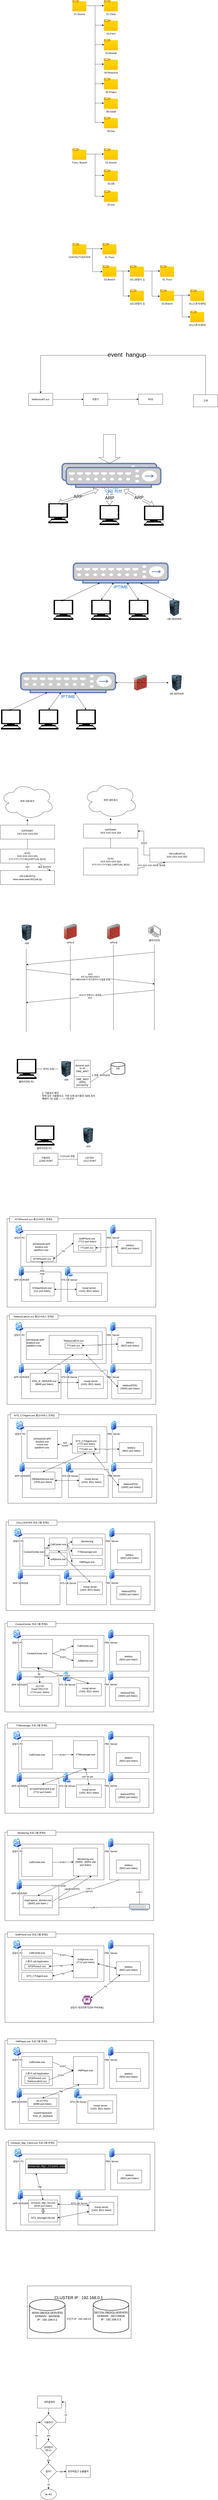 <mxfile version="21.6.8" type="device">
  <diagram name="페이지-1" id="qqbex0Bg_a6Da8rbGSVL">
    <mxGraphModel dx="1834" dy="1990" grid="0" gridSize="10" guides="1" tooltips="1" connect="1" arrows="1" fold="1" page="0" pageScale="1" pageWidth="827" pageHeight="1169" math="0" shadow="0">
      <root>
        <mxCell id="0" />
        <mxCell id="1" parent="0" />
        <mxCell id="ZT3Jv7X_USVVSpchrtD9-3" value="&lt;font style=&quot;font-size: 20px;&quot;&gt;CLUSTER IP : 192.168.0.1&amp;nbsp;&lt;br&gt;&lt;/font&gt;&lt;br&gt;&lt;br&gt;&lt;br&gt;&lt;br&gt;&lt;br&gt;&lt;br&gt;수신기 IP : 192.168.0.0&amp;nbsp;&lt;br&gt;&lt;br&gt;&lt;br&gt;&lt;br&gt;" style="rounded=0;whiteSpace=wrap;html=1;" parent="1" vertex="1">
          <mxGeometry x="-163" y="10372" width="514" height="258" as="geometry" />
        </mxCell>
        <mxCell id="9ALX-sLitY-2VKWW8MfH-23" value="" style="rounded=0;whiteSpace=wrap;html=1;" parent="1" vertex="1">
          <mxGeometry x="-263" y="5115" width="736" height="436" as="geometry" />
        </mxCell>
        <mxCell id="O7vC9KH4D_OnZLa8_7qR-16" value="" style="edgeStyle=orthogonalEdgeStyle;rounded=0;orthogonalLoop=1;jettySize=auto;html=1;" parent="1" source="O7vC9KH4D_OnZLa8_7qR-3" target="O7vC9KH4D_OnZLa8_7qR-15" edge="1">
          <mxGeometry relative="1" as="geometry" />
        </mxCell>
        <mxCell id="O7vC9KH4D_OnZLa8_7qR-18" value="" style="edgeStyle=orthogonalEdgeStyle;rounded=0;orthogonalLoop=1;jettySize=auto;html=1;" parent="1" source="O7vC9KH4D_OnZLa8_7qR-3" target="O7vC9KH4D_OnZLa8_7qR-17" edge="1">
          <mxGeometry relative="1" as="geometry">
            <mxPoint x="170" y="451" as="targetPoint" />
            <Array as="points">
              <mxPoint x="160" y="338" />
              <mxPoint x="160" y="451" />
            </Array>
          </mxGeometry>
        </mxCell>
        <mxCell id="O7vC9KH4D_OnZLa8_7qR-3" value="CONTACTCENTER" style="aspect=fixed;html=1;points=[];align=center;image;fontSize=12;image=img/lib/azure2/general/Folder_Blank.svg;" parent="1" vertex="1">
          <mxGeometry x="60" y="310" width="69" height="56.0" as="geometry" />
        </mxCell>
        <mxCell id="O7vC9KH4D_OnZLa8_7qR-15" value="&lt;font style=&quot;vertical-align: inherit;&quot;&gt;&lt;font style=&quot;vertical-align: inherit;&quot;&gt;&lt;font style=&quot;vertical-align: inherit;&quot;&gt;&lt;font style=&quot;vertical-align: inherit;&quot;&gt;&lt;font style=&quot;vertical-align: inherit;&quot;&gt;&lt;font style=&quot;vertical-align: inherit;&quot;&gt;01.Trunc&lt;/font&gt;&lt;/font&gt;&lt;/font&gt;&lt;/font&gt;&lt;br&gt;&lt;/font&gt;&lt;/font&gt;" style="aspect=fixed;html=1;points=[];align=center;image;fontSize=12;image=img/lib/azure2/general/Folder_Blank.svg;" parent="1" vertex="1">
          <mxGeometry x="209" y="310" width="69" height="56.0" as="geometry" />
        </mxCell>
        <mxCell id="O7vC9KH4D_OnZLa8_7qR-20" value="" style="edgeStyle=orthogonalEdgeStyle;rounded=0;orthogonalLoop=1;jettySize=auto;html=1;" parent="1" source="O7vC9KH4D_OnZLa8_7qR-17" target="O7vC9KH4D_OnZLa8_7qR-19" edge="1">
          <mxGeometry relative="1" as="geometry" />
        </mxCell>
        <mxCell id="O7vC9KH4D_OnZLa8_7qR-26" value="" style="edgeStyle=orthogonalEdgeStyle;rounded=0;orthogonalLoop=1;jettySize=auto;html=1;entryX=0;entryY=0.571;entryDx=0;entryDy=0;entryPerimeter=0;" parent="1" source="O7vC9KH4D_OnZLa8_7qR-17" target="O7vC9KH4D_OnZLa8_7qR-25" edge="1">
          <mxGeometry relative="1" as="geometry">
            <mxPoint x="308" y="561" as="targetPoint" />
          </mxGeometry>
        </mxCell>
        <mxCell id="O7vC9KH4D_OnZLa8_7qR-17" value="&lt;font style=&quot;vertical-align: inherit;&quot;&gt;&lt;font style=&quot;vertical-align: inherit;&quot;&gt;&lt;font style=&quot;vertical-align: inherit;&quot;&gt;&lt;font style=&quot;vertical-align: inherit;&quot;&gt;&lt;font style=&quot;vertical-align: inherit;&quot;&gt;&lt;font style=&quot;vertical-align: inherit;&quot;&gt;02.Branch&lt;/font&gt;&lt;/font&gt;&lt;/font&gt;&lt;/font&gt;&lt;/font&gt;&lt;/font&gt;" style="aspect=fixed;html=1;points=[];align=center;image;fontSize=12;image=img/lib/azure2/general/Folder_Blank.svg;" parent="1" vertex="1">
          <mxGeometry x="209" y="420" width="69" height="56.0" as="geometry" />
        </mxCell>
        <mxCell id="O7vC9KH4D_OnZLa8_7qR-39" value="" style="edgeStyle=orthogonalEdgeStyle;rounded=0;orthogonalLoop=1;jettySize=auto;html=1;fontSize=30;" parent="1" source="O7vC9KH4D_OnZLa8_7qR-19" target="O7vC9KH4D_OnZLa8_7qR-38" edge="1">
          <mxGeometry relative="1" as="geometry" />
        </mxCell>
        <mxCell id="O7vC9KH4D_OnZLa8_7qR-51" style="edgeStyle=orthogonalEdgeStyle;rounded=0;orthogonalLoop=1;jettySize=auto;html=1;fontSize=30;entryX=-0.014;entryY=0.589;entryDx=0;entryDy=0;entryPerimeter=0;" parent="1" source="O7vC9KH4D_OnZLa8_7qR-19" target="O7vC9KH4D_OnZLa8_7qR-50" edge="1">
          <mxGeometry relative="1" as="geometry" />
        </mxCell>
        <mxCell id="O7vC9KH4D_OnZLa8_7qR-19" value="101.[보험사 1]" style="aspect=fixed;html=1;points=[];align=center;image;fontSize=12;image=img/lib/azure2/general/Folder_Blank.svg;" parent="1" vertex="1">
          <mxGeometry x="345" y="420" width="69" height="56.0" as="geometry" />
        </mxCell>
        <mxCell id="O7vC9KH4D_OnZLa8_7qR-25" value="102.[보험사 2]" style="aspect=fixed;html=1;points=[];align=center;image;fontSize=12;image=img/lib/azure2/general/Folder_Blank.svg;" parent="1" vertex="1">
          <mxGeometry x="345" y="539" width="69" height="56.0" as="geometry" />
        </mxCell>
        <mxCell id="O7vC9KH4D_OnZLa8_7qR-35" style="edgeStyle=orthogonalEdgeStyle;rounded=0;orthogonalLoop=1;jettySize=auto;html=1;exitX=1;exitY=0.5;exitDx=0;exitDy=0;entryX=0;entryY=0.5;entryDx=0;entryDy=0;fontSize=30;" parent="1" source="O7vC9KH4D_OnZLa8_7qR-28" target="O7vC9KH4D_OnZLa8_7qR-30" edge="1">
          <mxGeometry relative="1" as="geometry" />
        </mxCell>
        <mxCell id="O7vC9KH4D_OnZLa8_7qR-28" value="&lt;font style=&quot;vertical-align: inherit;&quot;&gt;&lt;font style=&quot;vertical-align: inherit;&quot;&gt;telebuscallX.ocx&lt;/font&gt;&lt;/font&gt;" style="rounded=0;whiteSpace=wrap;html=1;" parent="1" vertex="1">
          <mxGeometry x="-157" y="1050" width="120" height="60" as="geometry" />
        </mxCell>
        <mxCell id="O7vC9KH4D_OnZLa8_7qR-36" style="edgeStyle=orthogonalEdgeStyle;rounded=0;orthogonalLoop=1;jettySize=auto;html=1;exitX=1;exitY=0.5;exitDx=0;exitDy=0;entryX=0;entryY=0.5;entryDx=0;entryDy=0;fontSize=30;" parent="1" source="O7vC9KH4D_OnZLa8_7qR-30" target="O7vC9KH4D_OnZLa8_7qR-31" edge="1">
          <mxGeometry relative="1" as="geometry" />
        </mxCell>
        <mxCell id="O7vC9KH4D_OnZLa8_7qR-30" value="&lt;font style=&quot;vertical-align: inherit;&quot;&gt;&lt;font style=&quot;vertical-align: inherit;&quot;&gt;교환기&lt;/font&gt;&lt;/font&gt;" style="rounded=0;whiteSpace=wrap;html=1;" parent="1" vertex="1">
          <mxGeometry x="115" y="1050" width="120" height="60" as="geometry" />
        </mxCell>
        <mxCell id="O7vC9KH4D_OnZLa8_7qR-31" value="&lt;font style=&quot;vertical-align: inherit;&quot;&gt;&lt;font style=&quot;vertical-align: inherit;&quot;&gt;PDS&lt;/font&gt;&lt;/font&gt;" style="rounded=0;whiteSpace=wrap;html=1;" parent="1" vertex="1">
          <mxGeometry x="387" y="1054" width="120" height="51" as="geometry" />
        </mxCell>
        <mxCell id="O7vC9KH4D_OnZLa8_7qR-33" style="edgeStyle=orthogonalEdgeStyle;rounded=0;orthogonalLoop=1;jettySize=auto;html=1;entryX=0.5;entryY=0;entryDx=0;entryDy=0;" parent="1" source="O7vC9KH4D_OnZLa8_7qR-32" target="O7vC9KH4D_OnZLa8_7qR-28" edge="1">
          <mxGeometry relative="1" as="geometry">
            <Array as="points">
              <mxPoint x="719" y="863" />
              <mxPoint x="-97" y="863" />
            </Array>
          </mxGeometry>
        </mxCell>
        <mxCell id="O7vC9KH4D_OnZLa8_7qR-34" value="&lt;font style=&quot;vertical-align: inherit; font-size: 30px;&quot;&gt;&lt;font style=&quot;vertical-align: inherit; font-size: 30px;&quot;&gt;event&amp;nbsp; hangup&lt;/font&gt;&lt;/font&gt;" style="edgeLabel;html=1;align=center;verticalAlign=middle;resizable=0;points=[];fontSize=30;" parent="O7vC9KH4D_OnZLa8_7qR-33" vertex="1" connectable="0">
          <mxGeometry x="-0.023" y="-4" relative="1" as="geometry">
            <mxPoint as="offset" />
          </mxGeometry>
        </mxCell>
        <mxCell id="O7vC9KH4D_OnZLa8_7qR-32" value="&lt;font style=&quot;vertical-align: inherit;&quot;&gt;&lt;font style=&quot;vertical-align: inherit;&quot;&gt;고객&lt;/font&gt;&lt;/font&gt;" style="rounded=0;whiteSpace=wrap;html=1;" parent="1" vertex="1">
          <mxGeometry x="659" y="1057" width="120" height="60" as="geometry" />
        </mxCell>
        <mxCell id="O7vC9KH4D_OnZLa8_7qR-38" value="01.Trunc" style="aspect=fixed;html=1;points=[];align=center;image;fontSize=12;image=img/lib/azure2/general/Folder_Blank.svg;" parent="1" vertex="1">
          <mxGeometry x="494" y="420" width="69" height="56.0" as="geometry" />
        </mxCell>
        <mxCell id="O7vC9KH4D_OnZLa8_7qR-56" value="" style="edgeStyle=orthogonalEdgeStyle;rounded=0;orthogonalLoop=1;jettySize=auto;html=1;fontSize=30;entryX=0;entryY=0.536;entryDx=0;entryDy=0;entryPerimeter=0;" parent="1" source="O7vC9KH4D_OnZLa8_7qR-50" target="O7vC9KH4D_OnZLa8_7qR-52" edge="1">
          <mxGeometry relative="1" as="geometry" />
        </mxCell>
        <mxCell id="O7vC9KH4D_OnZLa8_7qR-58" value="" style="edgeStyle=orthogonalEdgeStyle;rounded=0;orthogonalLoop=1;jettySize=auto;html=1;fontSize=30;" parent="1" source="O7vC9KH4D_OnZLa8_7qR-50" target="O7vC9KH4D_OnZLa8_7qR-57" edge="1">
          <mxGeometry relative="1" as="geometry" />
        </mxCell>
        <mxCell id="O7vC9KH4D_OnZLa8_7qR-50" value="02.Branch" style="aspect=fixed;html=1;points=[];align=center;image;fontSize=12;image=img/lib/azure2/general/Folder_Blank.svg;" parent="1" vertex="1">
          <mxGeometry x="494" y="539" width="69" height="56.0" as="geometry" />
        </mxCell>
        <mxCell id="O7vC9KH4D_OnZLa8_7qR-52" value="02.[스폰서/센터]" style="aspect=fixed;html=1;points=[];align=center;image;fontSize=12;image=img/lib/azure2/general/Folder_Blank.svg;" parent="1" vertex="1">
          <mxGeometry x="643" y="644" width="69" height="56.0" as="geometry" />
        </mxCell>
        <mxCell id="O7vC9KH4D_OnZLa8_7qR-57" value="01.[스폰서/센터]" style="aspect=fixed;html=1;points=[];align=center;image;fontSize=12;image=img/lib/azure2/general/Folder_Blank.svg;" parent="1" vertex="1">
          <mxGeometry x="643" y="539" width="69" height="56.0" as="geometry" />
        </mxCell>
        <mxCell id="O7vC9KH4D_OnZLa8_7qR-62" value="" style="edgeStyle=orthogonalEdgeStyle;rounded=0;orthogonalLoop=1;jettySize=auto;html=1;fontSize=30;entryX=0.014;entryY=0.518;entryDx=0;entryDy=0;entryPerimeter=0;" parent="1" source="O7vC9KH4D_OnZLa8_7qR-59" target="O7vC9KH4D_OnZLa8_7qR-61" edge="1">
          <mxGeometry relative="1" as="geometry" />
        </mxCell>
        <mxCell id="O7vC9KH4D_OnZLa8_7qR-64" value="" style="edgeStyle=orthogonalEdgeStyle;rounded=0;orthogonalLoop=1;jettySize=auto;html=1;fontSize=30;entryX=0.014;entryY=0.518;entryDx=0;entryDy=0;entryPerimeter=0;" parent="1" source="O7vC9KH4D_OnZLa8_7qR-59" target="O7vC9KH4D_OnZLa8_7qR-63" edge="1">
          <mxGeometry relative="1" as="geometry" />
        </mxCell>
        <mxCell id="O7vC9KH4D_OnZLa8_7qR-66" value="" style="edgeStyle=orthogonalEdgeStyle;rounded=0;orthogonalLoop=1;jettySize=auto;html=1;fontSize=30;" parent="1" source="O7vC9KH4D_OnZLa8_7qR-59" target="O7vC9KH4D_OnZLa8_7qR-65" edge="1">
          <mxGeometry relative="1" as="geometry" />
        </mxCell>
        <mxCell id="O7vC9KH4D_OnZLa8_7qR-59" value="Trunc, Branch" style="aspect=fixed;html=1;points=[];align=center;image;fontSize=12;image=img/lib/azure2/general/Folder_Blank.svg;" parent="1" vertex="1">
          <mxGeometry x="60" y="-156" width="69" height="56.0" as="geometry" />
        </mxCell>
        <mxCell id="O7vC9KH4D_OnZLa8_7qR-61" value="03.exe" style="aspect=fixed;html=1;points=[];align=center;image;fontSize=12;image=img/lib/azure2/general/Folder_Blank.svg;" parent="1" vertex="1">
          <mxGeometry x="216" y="51" width="69" height="56.0" as="geometry" />
        </mxCell>
        <mxCell id="O7vC9KH4D_OnZLa8_7qR-63" value="02.DB" style="aspect=fixed;html=1;points=[];align=center;image;fontSize=12;image=img/lib/azure2/general/Folder_Blank.svg;" parent="1" vertex="1">
          <mxGeometry x="216" y="-52" width="69" height="56.0" as="geometry" />
        </mxCell>
        <mxCell id="O7vC9KH4D_OnZLa8_7qR-65" value="01.Source" style="aspect=fixed;html=1;points=[];align=center;image;fontSize=12;image=img/lib/azure2/general/Folder_Blank.svg;" parent="1" vertex="1">
          <mxGeometry x="216" y="-156" width="69" height="56.0" as="geometry" />
        </mxCell>
        <mxCell id="O7vC9KH4D_OnZLa8_7qR-70" value="" style="edgeStyle=orthogonalEdgeStyle;rounded=0;orthogonalLoop=1;jettySize=auto;html=1;fontSize=30;entryX=0.014;entryY=0.5;entryDx=0;entryDy=0;entryPerimeter=0;" parent="1" source="O7vC9KH4D_OnZLa8_7qR-67" target="O7vC9KH4D_OnZLa8_7qR-69" edge="1">
          <mxGeometry relative="1" as="geometry" />
        </mxCell>
        <mxCell id="O7vC9KH4D_OnZLa8_7qR-74" value="" style="edgeStyle=orthogonalEdgeStyle;rounded=0;orthogonalLoop=1;jettySize=auto;html=1;fontSize=30;entryX=0;entryY=0.5;entryDx=0;entryDy=0;entryPerimeter=0;" parent="1" source="O7vC9KH4D_OnZLa8_7qR-67" target="O7vC9KH4D_OnZLa8_7qR-73" edge="1">
          <mxGeometry relative="1" as="geometry" />
        </mxCell>
        <mxCell id="O7vC9KH4D_OnZLa8_7qR-76" value="" style="edgeStyle=orthogonalEdgeStyle;rounded=0;orthogonalLoop=1;jettySize=auto;html=1;fontSize=30;entryX=0;entryY=0.5;entryDx=0;entryDy=0;entryPerimeter=0;" parent="1" source="O7vC9KH4D_OnZLa8_7qR-67" target="O7vC9KH4D_OnZLa8_7qR-75" edge="1">
          <mxGeometry relative="1" as="geometry" />
        </mxCell>
        <mxCell id="O7vC9KH4D_OnZLa8_7qR-78" value="" style="edgeStyle=orthogonalEdgeStyle;rounded=0;orthogonalLoop=1;jettySize=auto;html=1;fontSize=30;entryX=0;entryY=0.5;entryDx=0;entryDy=0;entryPerimeter=0;" parent="1" source="O7vC9KH4D_OnZLa8_7qR-67" target="O7vC9KH4D_OnZLa8_7qR-77" edge="1">
          <mxGeometry relative="1" as="geometry" />
        </mxCell>
        <mxCell id="O7vC9KH4D_OnZLa8_7qR-80" value="" style="edgeStyle=orthogonalEdgeStyle;rounded=0;orthogonalLoop=1;jettySize=auto;html=1;fontSize=30;entryX=0.014;entryY=0.5;entryDx=0;entryDy=0;entryPerimeter=0;" parent="1" source="O7vC9KH4D_OnZLa8_7qR-67" target="O7vC9KH4D_OnZLa8_7qR-79" edge="1">
          <mxGeometry relative="1" as="geometry" />
        </mxCell>
        <mxCell id="O7vC9KH4D_OnZLa8_7qR-82" value="" style="edgeStyle=orthogonalEdgeStyle;rounded=0;orthogonalLoop=1;jettySize=auto;html=1;fontSize=30;entryX=0;entryY=0.5;entryDx=0;entryDy=0;entryPerimeter=0;" parent="1" source="O7vC9KH4D_OnZLa8_7qR-67" target="O7vC9KH4D_OnZLa8_7qR-81" edge="1">
          <mxGeometry relative="1" as="geometry" />
        </mxCell>
        <mxCell id="O7vC9KH4D_OnZLa8_7qR-86" value="" style="edgeStyle=orthogonalEdgeStyle;rounded=0;orthogonalLoop=1;jettySize=auto;html=1;fontSize=30;" parent="1" source="O7vC9KH4D_OnZLa8_7qR-67" target="O7vC9KH4D_OnZLa8_7qR-85" edge="1">
          <mxGeometry relative="1" as="geometry" />
        </mxCell>
        <mxCell id="O7vC9KH4D_OnZLa8_7qR-67" value="01.Source" style="aspect=fixed;html=1;points=[];align=center;image;fontSize=12;image=img/lib/azure2/general/Folder_Blank.svg;" parent="1" vertex="1">
          <mxGeometry x="60" y="-887" width="69" height="56.0" as="geometry" />
        </mxCell>
        <mxCell id="O7vC9KH4D_OnZLa8_7qR-69" value="09.Doc&lt;br&gt;" style="aspect=fixed;html=1;points=[];align=center;image;fontSize=12;image=img/lib/azure2/general/Folder_Blank.svg;" parent="1" vertex="1">
          <mxGeometry x="216" y="-311" width="69" height="56.0" as="geometry" />
        </mxCell>
        <mxCell id="O7vC9KH4D_OnZLa8_7qR-73" value="08.install&lt;br&gt;" style="aspect=fixed;html=1;points=[];align=center;image;fontSize=12;image=img/lib/azure2/general/Folder_Blank.svg;" parent="1" vertex="1">
          <mxGeometry x="216" y="-407" width="69" height="56.0" as="geometry" />
        </mxCell>
        <mxCell id="O7vC9KH4D_OnZLa8_7qR-75" value="05.Project" style="aspect=fixed;html=1;points=[];align=center;image;fontSize=12;image=img/lib/azure2/general/Folder_Blank.svg;" parent="1" vertex="1">
          <mxGeometry x="216" y="-503" width="69" height="56.0" as="geometry" />
        </mxCell>
        <mxCell id="O7vC9KH4D_OnZLa8_7qR-77" value="04.Resource" style="aspect=fixed;html=1;points=[];align=center;image;fontSize=12;image=img/lib/azure2/general/Folder_Blank.svg;" parent="1" vertex="1">
          <mxGeometry x="216" y="-599" width="69" height="56.0" as="geometry" />
        </mxCell>
        <mxCell id="O7vC9KH4D_OnZLa8_7qR-79" value="03.Module" style="aspect=fixed;html=1;points=[];align=center;image;fontSize=12;image=img/lib/azure2/general/Folder_Blank.svg;" parent="1" vertex="1">
          <mxGeometry x="216" y="-695" width="69" height="56.0" as="geometry" />
        </mxCell>
        <mxCell id="O7vC9KH4D_OnZLa8_7qR-81" value="02.Form" style="aspect=fixed;html=1;points=[];align=center;image;fontSize=12;image=img/lib/azure2/general/Folder_Blank.svg;" parent="1" vertex="1">
          <mxGeometry x="216" y="-791" width="69" height="56.0" as="geometry" />
        </mxCell>
        <mxCell id="O7vC9KH4D_OnZLa8_7qR-85" value="01.Class" style="aspect=fixed;html=1;points=[];align=center;image;fontSize=12;image=img/lib/azure2/general/Folder_Blank.svg;" parent="1" vertex="1">
          <mxGeometry x="216" y="-887" width="69" height="56.0" as="geometry" />
        </mxCell>
        <mxCell id="SiH_cbAGp95Dxo_diHbU-5" value="&lt;font style=&quot;font-size: 21px;&quot;&gt;더미 허브&lt;/font&gt;" style="fontColor=#0066CC;verticalAlign=top;verticalLabelPosition=bottom;labelPosition=center;align=center;html=1;outlineConnect=0;fillColor=#CCCCCC;strokeColor=#6881B3;gradientColor=none;gradientDirection=north;strokeWidth=2;shape=mxgraph.networks.hub;" parent="1" vertex="1">
          <mxGeometry x="9.5" y="1396" width="468" height="97" as="geometry" />
        </mxCell>
        <mxCell id="SiH_cbAGp95Dxo_diHbU-6" value="" style="shape=mxgraph.signs.tech.computer;html=1;pointerEvents=1;fillColor=#000000;strokeColor=none;verticalLabelPosition=bottom;verticalAlign=top;align=center;" parent="1" vertex="1">
          <mxGeometry x="194.5" y="1601" width="98" height="98" as="geometry" />
        </mxCell>
        <mxCell id="SiH_cbAGp95Dxo_diHbU-7" value="" style="shape=mxgraph.signs.tech.computer;html=1;pointerEvents=1;fillColor=#000000;strokeColor=none;verticalLabelPosition=bottom;verticalAlign=top;align=center;" parent="1" vertex="1">
          <mxGeometry x="-59" y="1592" width="98" height="98" as="geometry" />
        </mxCell>
        <mxCell id="SiH_cbAGp95Dxo_diHbU-8" value="" style="shape=mxgraph.signs.tech.computer;html=1;pointerEvents=1;fillColor=#000000;strokeColor=none;verticalLabelPosition=bottom;verticalAlign=top;align=center;" parent="1" vertex="1">
          <mxGeometry x="414" y="1604" width="98" height="98" as="geometry" />
        </mxCell>
        <mxCell id="SiH_cbAGp95Dxo_diHbU-11" value="&lt;font style=&quot;font-size: 22px;&quot;&gt;ARP&lt;/font&gt;" style="shape=flexArrow;endArrow=classic;startArrow=classic;html=1;rounded=0;exitX=0.5;exitY=0;exitDx=0;exitDy=0;exitPerimeter=0;" parent="1" source="SiH_cbAGp95Dxo_diHbU-6" edge="1">
          <mxGeometry width="100" height="100" relative="1" as="geometry">
            <mxPoint x="224" y="1656" as="sourcePoint" />
            <mxPoint x="244" y="1530" as="targetPoint" />
          </mxGeometry>
        </mxCell>
        <mxCell id="SiH_cbAGp95Dxo_diHbU-12" value="&lt;font style=&quot;font-size: 22px;&quot;&gt;ARP&lt;/font&gt;" style="shape=flexArrow;endArrow=classic;startArrow=classic;html=1;rounded=0;exitX=0.5;exitY=0;exitDx=0;exitDy=0;exitPerimeter=0;" parent="1" source="SiH_cbAGp95Dxo_diHbU-7" edge="1">
          <mxGeometry width="100" height="100" relative="1" as="geometry">
            <mxPoint x="254" y="1611" as="sourcePoint" />
            <mxPoint x="187" y="1525" as="targetPoint" />
          </mxGeometry>
        </mxCell>
        <mxCell id="SiH_cbAGp95Dxo_diHbU-13" value="&lt;font style=&quot;font-size: 22px;&quot;&gt;ARP&lt;/font&gt;" style="shape=flexArrow;endArrow=classic;startArrow=classic;html=1;rounded=0;exitX=0.5;exitY=0;exitDx=0;exitDy=0;exitPerimeter=0;" parent="1" source="SiH_cbAGp95Dxo_diHbU-8" edge="1">
          <mxGeometry width="100" height="100" relative="1" as="geometry">
            <mxPoint x="470" y="1604" as="sourcePoint" />
            <mxPoint x="315" y="1525" as="targetPoint" />
          </mxGeometry>
        </mxCell>
        <mxCell id="SiH_cbAGp95Dxo_diHbU-14" value="" style="shape=flexArrow;endArrow=classic;html=1;rounded=0;fontSize=21;endWidth=45.714;endSize=9.495;width=60;" parent="1" target="SiH_cbAGp95Dxo_diHbU-5" edge="1">
          <mxGeometry width="50" height="50" relative="1" as="geometry">
            <mxPoint x="244" y="1252" as="sourcePoint" />
            <mxPoint x="299" y="1289" as="targetPoint" />
          </mxGeometry>
        </mxCell>
        <mxCell id="d4y35INzo59LyWtLcMSd-1" value="&lt;span style=&quot;font-size: 21px;&quot;&gt;IPTIME&lt;br&gt;&lt;/span&gt;" style="fontColor=#0066CC;verticalAlign=top;verticalLabelPosition=bottom;labelPosition=center;align=center;html=1;outlineConnect=0;fillColor=#CCCCCC;strokeColor=#6881B3;gradientColor=none;gradientDirection=north;strokeWidth=2;shape=mxgraph.networks.hub;" parent="1" vertex="1">
          <mxGeometry x="65" y="1887" width="468" height="97" as="geometry" />
        </mxCell>
        <mxCell id="d4y35INzo59LyWtLcMSd-2" value="&lt;font style=&quot;font-size: 21px;&quot;&gt;더미 허브&lt;/font&gt;" style="fontColor=#0066CC;verticalAlign=top;verticalLabelPosition=bottom;labelPosition=center;align=center;html=1;outlineConnect=0;fillColor=#CCCCCC;strokeColor=#6881B3;gradientColor=none;gradientDirection=north;strokeWidth=2;shape=mxgraph.networks.hub;" parent="1" vertex="1">
          <mxGeometry x="29.5" y="1416" width="468" height="97" as="geometry" />
        </mxCell>
        <mxCell id="d4y35INzo59LyWtLcMSd-3" value="" style="shape=mxgraph.signs.tech.computer;html=1;pointerEvents=1;fillColor=#000000;strokeColor=none;verticalLabelPosition=bottom;verticalAlign=top;align=center;" parent="1" vertex="1">
          <mxGeometry x="-33" y="2068" width="98" height="98" as="geometry" />
        </mxCell>
        <mxCell id="d4y35INzo59LyWtLcMSd-4" value="" style="shape=mxgraph.signs.tech.computer;html=1;pointerEvents=1;fillColor=#000000;strokeColor=none;verticalLabelPosition=bottom;verticalAlign=top;align=center;" parent="1" vertex="1">
          <mxGeometry x="153" y="2068" width="98" height="98" as="geometry" />
        </mxCell>
        <mxCell id="d4y35INzo59LyWtLcMSd-5" value="" style="shape=mxgraph.signs.tech.computer;html=1;pointerEvents=1;fillColor=#000000;strokeColor=none;verticalLabelPosition=bottom;verticalAlign=top;align=center;" parent="1" vertex="1">
          <mxGeometry x="339" y="2068" width="98" height="98" as="geometry" />
        </mxCell>
        <mxCell id="d4y35INzo59LyWtLcMSd-6" value="DB SERVER" style="image;html=1;image=img/lib/clip_art/computers/Server_Rack_128x128.png" parent="1" vertex="1">
          <mxGeometry x="525" y="2068" width="80" height="80" as="geometry" />
        </mxCell>
        <mxCell id="d4y35INzo59LyWtLcMSd-8" value="" style="endArrow=classic;startArrow=classic;html=1;rounded=0;exitX=0.384;exitY=0.054;exitDx=0;exitDy=0;exitPerimeter=0;" parent="1" source="d4y35INzo59LyWtLcMSd-3" target="d4y35INzo59LyWtLcMSd-1" edge="1">
          <mxGeometry width="50" height="50" relative="1" as="geometry">
            <mxPoint x="225" y="2069" as="sourcePoint" />
            <mxPoint x="275" y="2019" as="targetPoint" />
          </mxGeometry>
        </mxCell>
        <mxCell id="d4y35INzo59LyWtLcMSd-10" value="" style="endArrow=classic;startArrow=classic;html=1;rounded=0;exitX=0.5;exitY=0;exitDx=0;exitDy=0;exitPerimeter=0;" parent="1" source="d4y35INzo59LyWtLcMSd-4" target="d4y35INzo59LyWtLcMSd-1" edge="1">
          <mxGeometry width="50" height="50" relative="1" as="geometry">
            <mxPoint x="15" y="2083" as="sourcePoint" />
            <mxPoint x="205" y="1994" as="targetPoint" />
          </mxGeometry>
        </mxCell>
        <mxCell id="d4y35INzo59LyWtLcMSd-12" value="" style="endArrow=classic;startArrow=classic;html=1;rounded=0;exitX=0.5;exitY=0;exitDx=0;exitDy=0;exitPerimeter=0;" parent="1" source="d4y35INzo59LyWtLcMSd-5" target="d4y35INzo59LyWtLcMSd-1" edge="1">
          <mxGeometry width="50" height="50" relative="1" as="geometry">
            <mxPoint x="222" y="2088" as="sourcePoint" />
            <mxPoint x="283" y="2004" as="targetPoint" />
          </mxGeometry>
        </mxCell>
        <mxCell id="d4y35INzo59LyWtLcMSd-13" value="" style="endArrow=classic;startArrow=classic;html=1;rounded=0;exitX=0.5;exitY=0;exitDx=0;exitDy=0;" parent="1" source="d4y35INzo59LyWtLcMSd-6" target="d4y35INzo59LyWtLcMSd-1" edge="1">
          <mxGeometry width="50" height="50" relative="1" as="geometry">
            <mxPoint x="232" y="2098" as="sourcePoint" />
            <mxPoint x="293" y="2014" as="targetPoint" />
          </mxGeometry>
        </mxCell>
        <mxCell id="d4y35INzo59LyWtLcMSd-14" value="&lt;span style=&quot;font-size: 21px;&quot;&gt;IPTIME&lt;br&gt;&lt;/span&gt;" style="fontColor=#0066CC;verticalAlign=top;verticalLabelPosition=bottom;labelPosition=center;align=center;html=1;outlineConnect=0;fillColor=#CCCCCC;strokeColor=#6881B3;gradientColor=none;gradientDirection=north;strokeWidth=2;shape=mxgraph.networks.hub;" parent="1" vertex="1">
          <mxGeometry x="-195" y="2427" width="468" height="97" as="geometry" />
        </mxCell>
        <mxCell id="d4y35INzo59LyWtLcMSd-15" value="" style="shape=mxgraph.signs.tech.computer;html=1;pointerEvents=1;fillColor=#000000;strokeColor=none;verticalLabelPosition=bottom;verticalAlign=top;align=center;" parent="1" vertex="1">
          <mxGeometry x="-293" y="2608" width="98" height="98" as="geometry" />
        </mxCell>
        <mxCell id="d4y35INzo59LyWtLcMSd-16" value="" style="shape=mxgraph.signs.tech.computer;html=1;pointerEvents=1;fillColor=#000000;strokeColor=none;verticalLabelPosition=bottom;verticalAlign=top;align=center;" parent="1" vertex="1">
          <mxGeometry x="-107" y="2608" width="98" height="98" as="geometry" />
        </mxCell>
        <mxCell id="d4y35INzo59LyWtLcMSd-17" value="" style="shape=mxgraph.signs.tech.computer;html=1;pointerEvents=1;fillColor=#000000;strokeColor=none;verticalLabelPosition=bottom;verticalAlign=top;align=center;" parent="1" vertex="1">
          <mxGeometry x="79" y="2608" width="98" height="98" as="geometry" />
        </mxCell>
        <mxCell id="d4y35INzo59LyWtLcMSd-18" value="" style="endArrow=classic;startArrow=classic;html=1;rounded=0;exitX=0.384;exitY=0.054;exitDx=0;exitDy=0;exitPerimeter=0;" parent="1" source="d4y35INzo59LyWtLcMSd-15" target="d4y35INzo59LyWtLcMSd-14" edge="1">
          <mxGeometry width="50" height="50" relative="1" as="geometry">
            <mxPoint x="-35" y="2609" as="sourcePoint" />
            <mxPoint x="15" y="2559" as="targetPoint" />
          </mxGeometry>
        </mxCell>
        <mxCell id="d4y35INzo59LyWtLcMSd-19" value="" style="endArrow=classic;startArrow=classic;html=1;rounded=0;exitX=0.5;exitY=0;exitDx=0;exitDy=0;exitPerimeter=0;" parent="1" source="d4y35INzo59LyWtLcMSd-16" target="d4y35INzo59LyWtLcMSd-14" edge="1">
          <mxGeometry width="50" height="50" relative="1" as="geometry">
            <mxPoint x="-245" y="2623" as="sourcePoint" />
            <mxPoint x="-55" y="2534" as="targetPoint" />
          </mxGeometry>
        </mxCell>
        <mxCell id="d4y35INzo59LyWtLcMSd-20" value="" style="endArrow=classic;startArrow=classic;html=1;rounded=0;exitX=0.5;exitY=0;exitDx=0;exitDy=0;exitPerimeter=0;" parent="1" source="d4y35INzo59LyWtLcMSd-17" target="d4y35INzo59LyWtLcMSd-14" edge="1">
          <mxGeometry width="50" height="50" relative="1" as="geometry">
            <mxPoint x="-38" y="2628" as="sourcePoint" />
            <mxPoint x="23" y="2544" as="targetPoint" />
          </mxGeometry>
        </mxCell>
        <mxCell id="d4y35INzo59LyWtLcMSd-22" value="DB SERVER&lt;br&gt;" style="image;html=1;image=img/lib/clip_art/computers/Server_Rack_128x128.png" parent="1" vertex="1">
          <mxGeometry x="536" y="2435.5" width="80" height="80" as="geometry" />
        </mxCell>
        <mxCell id="d4y35INzo59LyWtLcMSd-24" value="" style="image;html=1;image=img/lib/clip_art/networking/Firewall_02_128x128.png" parent="1" vertex="1">
          <mxGeometry x="357" y="2435.5" width="80" height="80" as="geometry" />
        </mxCell>
        <mxCell id="d4y35INzo59LyWtLcMSd-26" value="" style="endArrow=classic;startArrow=classic;html=1;rounded=0;exitX=1;exitY=0.5;exitDx=0;exitDy=0;exitPerimeter=0;" parent="1" source="d4y35INzo59LyWtLcMSd-14" target="d4y35INzo59LyWtLcMSd-22" edge="1">
          <mxGeometry width="50" height="50" relative="1" as="geometry">
            <mxPoint x="-245" y="2623" as="sourcePoint" />
            <mxPoint x="-55" y="2534" as="targetPoint" />
          </mxGeometry>
        </mxCell>
        <mxCell id="vRmhK02-MZokEOMF95cx-4" value="VM (UBUNTU)&lt;br&gt;www.www.www.001(nat ip)" style="rounded=0;whiteSpace=wrap;html=1;" parent="1" vertex="1">
          <mxGeometry x="-297" y="3401" width="269" height="69" as="geometry" />
        </mxCell>
        <mxCell id="vRmhK02-MZokEOMF95cx-5" value="내 PC&lt;br&gt;XXX.XXX.XXX.001&lt;br&gt;YYY.YYY.YYY.001(VIRTUAL BOX)" style="rounded=0;whiteSpace=wrap;html=1;" parent="1" vertex="1">
          <mxGeometry x="-297" y="3295" width="269" height="69" as="geometry" />
        </mxCell>
        <mxCell id="vRmhK02-MZokEOMF95cx-6" value="NAT" style="endArrow=none;html=1;rounded=0;entryX=0.5;entryY=1;entryDx=0;entryDy=0;" parent="1" source="vRmhK02-MZokEOMF95cx-4" target="vRmhK02-MZokEOMF95cx-5" edge="1">
          <mxGeometry width="50" height="50" relative="1" as="geometry">
            <mxPoint x="-126" y="3156" as="sourcePoint" />
            <mxPoint x="-76" y="3106" as="targetPoint" />
          </mxGeometry>
        </mxCell>
        <mxCell id="vRmhK02-MZokEOMF95cx-8" value="" style="endArrow=none;html=1;rounded=0;entryX=0.5;entryY=0;entryDx=0;entryDy=0;exitX=0.5;exitY=1;exitDx=0;exitDy=0;" parent="1" source="vRmhK02-MZokEOMF95cx-11" target="vRmhK02-MZokEOMF95cx-5" edge="1">
          <mxGeometry width="50" height="50" relative="1" as="geometry">
            <mxPoint x="-162.5" y="3257" as="sourcePoint" />
            <mxPoint x="-152" y="3374" as="targetPoint" />
          </mxGeometry>
        </mxCell>
        <mxCell id="vRmhK02-MZokEOMF95cx-13" style="edgeStyle=orthogonalEdgeStyle;rounded=0;orthogonalLoop=1;jettySize=auto;html=1;exitX=0.5;exitY=0;exitDx=0;exitDy=0;" parent="1" source="vRmhK02-MZokEOMF95cx-11" target="vRmhK02-MZokEOMF95cx-12" edge="1">
          <mxGeometry relative="1" as="geometry" />
        </mxCell>
        <mxCell id="vRmhK02-MZokEOMF95cx-11" value="GATEWAY&lt;br&gt;XXX.XXX.XXX.254" style="rounded=0;whiteSpace=wrap;html=1;" parent="1" vertex="1">
          <mxGeometry x="-297" y="3177" width="269" height="69" as="geometry" />
        </mxCell>
        <mxCell id="vRmhK02-MZokEOMF95cx-12" value="외부 네트워크" style="ellipse;shape=cloud;whiteSpace=wrap;html=1;" parent="1" vertex="1">
          <mxGeometry x="-296" y="2970" width="267" height="178" as="geometry" />
        </mxCell>
        <mxCell id="vRmhK02-MZokEOMF95cx-21" value="브릿지" style="edgeStyle=orthogonalEdgeStyle;rounded=0;orthogonalLoop=1;jettySize=auto;html=1;entryX=1;entryY=0.5;entryDx=0;entryDy=0;" parent="1" source="vRmhK02-MZokEOMF95cx-14" target="vRmhK02-MZokEOMF95cx-19" edge="1">
          <mxGeometry relative="1" as="geometry" />
        </mxCell>
        <mxCell id="vRmhK02-MZokEOMF95cx-14" value="VM (UBUNTU)&lt;br&gt;XXX.XXX.XXX.002" style="rounded=0;whiteSpace=wrap;html=1;" parent="1" vertex="1">
          <mxGeometry x="443" y="3290" width="269" height="69" as="geometry" />
        </mxCell>
        <mxCell id="vRmhK02-MZokEOMF95cx-15" value="내 PC&lt;br&gt;XXX.XXX.XXX.001&lt;br&gt;YYY.YYY.YYY.001 (VIRTUAL BOX)" style="rounded=0;whiteSpace=wrap;html=1;" parent="1" vertex="1">
          <mxGeometry x="115" y="3290" width="269" height="133" as="geometry" />
        </mxCell>
        <mxCell id="vRmhK02-MZokEOMF95cx-17" value="" style="endArrow=none;html=1;rounded=0;entryX=0.5;entryY=0;entryDx=0;entryDy=0;exitX=0.5;exitY=1;exitDx=0;exitDy=0;" parent="1" source="vRmhK02-MZokEOMF95cx-19" target="vRmhK02-MZokEOMF95cx-15" edge="1">
          <mxGeometry width="50" height="50" relative="1" as="geometry">
            <mxPoint x="249.5" y="3252" as="sourcePoint" />
            <mxPoint x="260" y="3369" as="targetPoint" />
          </mxGeometry>
        </mxCell>
        <mxCell id="vRmhK02-MZokEOMF95cx-18" style="edgeStyle=orthogonalEdgeStyle;rounded=0;orthogonalLoop=1;jettySize=auto;html=1;exitX=0.5;exitY=0;exitDx=0;exitDy=0;" parent="1" source="vRmhK02-MZokEOMF95cx-19" target="vRmhK02-MZokEOMF95cx-20" edge="1">
          <mxGeometry relative="1" as="geometry" />
        </mxCell>
        <mxCell id="vRmhK02-MZokEOMF95cx-19" value="GATEWAY&lt;br&gt;XXX.XXX.XXX.254" style="rounded=0;whiteSpace=wrap;html=1;" parent="1" vertex="1">
          <mxGeometry x="115" y="3172" width="269" height="69" as="geometry" />
        </mxCell>
        <mxCell id="vRmhK02-MZokEOMF95cx-20" value="외부 네트워크" style="ellipse;shape=cloud;whiteSpace=wrap;html=1;" parent="1" vertex="1">
          <mxGeometry x="116" y="2965" width="267" height="178" as="geometry" />
        </mxCell>
        <mxCell id="vRmhK02-MZokEOMF95cx-22" value="XXX.XXX.XXX.002로 접속됨" style="endArrow=classic;html=1;rounded=0;exitX=1;exitY=0.75;exitDx=0;exitDy=0;entryX=0.283;entryY=1.014;entryDx=0;entryDy=0;entryPerimeter=0;" parent="1" source="vRmhK02-MZokEOMF95cx-15" target="vRmhK02-MZokEOMF95cx-14" edge="1">
          <mxGeometry width="50" height="50" relative="1" as="geometry">
            <mxPoint x="391" y="3223" as="sourcePoint" />
            <mxPoint x="441" y="3173" as="targetPoint" />
          </mxGeometry>
        </mxCell>
        <mxCell id="vRmhK02-MZokEOMF95cx-23" value="멀로 접속하지" style="endArrow=classic;html=1;rounded=0;entryX=0.926;entryY=0.014;entryDx=0;entryDy=0;entryPerimeter=0;" parent="1" source="vRmhK02-MZokEOMF95cx-5" target="vRmhK02-MZokEOMF95cx-4" edge="1">
          <mxGeometry width="50" height="50" relative="1" as="geometry">
            <mxPoint x="394" y="3400" as="sourcePoint" />
            <mxPoint x="529" y="3370" as="targetPoint" />
          </mxGeometry>
        </mxCell>
        <mxCell id="Ko36sQwU__sT1bnLlzhW-4" value="서버" style="image;html=1;image=img/lib/clip_art/computers/Server_Rack_128x128.png" parent="1" vertex="1">
          <mxGeometry x="-206.25" y="3666.2" width="80" height="80" as="geometry" />
        </mxCell>
        <mxCell id="Ko36sQwU__sT1bnLlzhW-5" value="클라이언트" style="image;points=[];aspect=fixed;html=1;align=center;shadow=0;dashed=0;image=img/lib/allied_telesis/computer_and_terminals/Personal_Computer_with_Server.svg;" parent="1" vertex="1">
          <mxGeometry x="435.1" y="3668.2" width="62.4" height="62.4" as="geometry" />
        </mxCell>
        <mxCell id="Ko36sQwU__sT1bnLlzhW-6" value="" style="endArrow=none;html=1;rounded=0;" parent="1" edge="1">
          <mxGeometry width="50" height="50" relative="1" as="geometry">
            <mxPoint x="-168.25" y="4196" as="sourcePoint" />
            <mxPoint x="-168.25" y="3785" as="targetPoint" />
          </mxGeometry>
        </mxCell>
        <mxCell id="Ko36sQwU__sT1bnLlzhW-7" value="VPN-A" style="image;html=1;image=img/lib/clip_art/networking/Firewall_02_128x128.png" parent="1" vertex="1">
          <mxGeometry x="10.25" y="3662" width="80" height="80" as="geometry" />
        </mxCell>
        <mxCell id="Ko36sQwU__sT1bnLlzhW-8" value="VPN-B" style="image;html=1;image=img/lib/clip_art/networking/Firewall_02_128x128.png" parent="1" vertex="1">
          <mxGeometry x="223.5" y="3662" width="80" height="80" as="geometry" />
        </mxCell>
        <mxCell id="Ko36sQwU__sT1bnLlzhW-9" value="" style="endArrow=none;html=1;rounded=0;" parent="1" edge="1">
          <mxGeometry width="50" height="50" relative="1" as="geometry">
            <mxPoint x="49.75" y="4191" as="sourcePoint" />
            <mxPoint x="49.75" y="3770" as="targetPoint" />
          </mxGeometry>
        </mxCell>
        <mxCell id="Ko36sQwU__sT1bnLlzhW-10" value="" style="endArrow=none;html=1;rounded=0;" parent="1" edge="1">
          <mxGeometry width="50" height="50" relative="1" as="geometry">
            <mxPoint x="263" y="4188" as="sourcePoint" />
            <mxPoint x="263" y="3767" as="targetPoint" />
          </mxGeometry>
        </mxCell>
        <mxCell id="Ko36sQwU__sT1bnLlzhW-11" value="" style="endArrow=none;html=1;rounded=0;" parent="1" edge="1">
          <mxGeometry width="50" height="50" relative="1" as="geometry">
            <mxPoint x="465.8" y="4186" as="sourcePoint" />
            <mxPoint x="465.8" y="3765" as="targetPoint" />
          </mxGeometry>
        </mxCell>
        <mxCell id="Ko36sQwU__sT1bnLlzhW-12" value="" style="endArrow=classic;html=1;rounded=0;" parent="1" edge="1">
          <mxGeometry width="50" height="50" relative="1" as="geometry">
            <mxPoint x="467" y="3803" as="sourcePoint" />
            <mxPoint x="-168" y="3864" as="targetPoint" />
          </mxGeometry>
        </mxCell>
        <mxCell id="Ko36sQwU__sT1bnLlzhW-13" value="ACK&amp;nbsp;&lt;br&gt;A의 OUTBOUND나&amp;nbsp;&lt;br&gt;B의 INBOUND가 막고있어서 도달을 몬함" style="endArrow=classic;html=1;rounded=0;" parent="1" edge="1">
          <mxGeometry width="50" height="50" relative="1" as="geometry">
            <mxPoint x="-168" y="3888" as="sourcePoint" />
            <mxPoint x="467" y="3959" as="targetPoint" />
          </mxGeometry>
        </mxCell>
        <mxCell id="Ko36sQwU__sT1bnLlzhW-14" value="ACK가 안왔으니 끊겟음&lt;br&gt;RST" style="endArrow=classic;html=1;rounded=0;" parent="1" edge="1">
          <mxGeometry width="50" height="50" relative="1" as="geometry">
            <mxPoint x="466" y="3990" as="sourcePoint" />
            <mxPoint x="-169" y="4051" as="targetPoint" />
          </mxGeometry>
        </mxCell>
        <mxCell id="i3tsqpYIi10xafM15mEU-1" value="클라이언트 PC&amp;nbsp;" style="shape=mxgraph.signs.tech.computer;html=1;pointerEvents=1;fillColor=#000000;strokeColor=none;verticalLabelPosition=bottom;verticalAlign=top;align=center;" parent="1" vertex="1">
          <mxGeometry x="-215.25" y="4329" width="98" height="98" as="geometry" />
        </mxCell>
        <mxCell id="i3tsqpYIi10xafM15mEU-2" value="서버" style="image;html=1;image=img/lib/clip_art/computers/Server_Rack_128x128.png" parent="1" vertex="1">
          <mxGeometry x="-11" y="4338" width="80" height="80" as="geometry" />
        </mxCell>
        <mxCell id="i3tsqpYIi10xafM15mEU-3" value="1. 데이터 요청" style="endArrow=none;html=1;rounded=0;exitX=0.995;exitY=0.5;exitDx=0;exitDy=0;exitPerimeter=0;" parent="1" source="i3tsqpYIi10xafM15mEU-1" target="i3tsqpYIi10xafM15mEU-2" edge="1">
          <mxGeometry x="-0.007" width="50" height="50" relative="1" as="geometry">
            <mxPoint x="-115" y="4453" as="sourcePoint" />
            <mxPoint x="173" y="4451" as="targetPoint" />
            <mxPoint as="offset" />
          </mxGeometry>
        </mxCell>
        <mxCell id="i3tsqpYIi10xafM15mEU-4" value="dynamic port&lt;br&gt;N~M&lt;br&gt;TIME_WAIT" style="whiteSpace=wrap;html=1;aspect=fixed;" parent="1" vertex="1">
          <mxGeometry x="69" y="4335" width="80" height="80" as="geometry" />
        </mxCell>
        <mxCell id="i3tsqpYIi10xafM15mEU-6" value="TIME_WAIT&lt;br&gt;(3005)&lt;br&gt;(03:53)지남" style="rounded=0;whiteSpace=wrap;html=1;" parent="1" vertex="1">
          <mxGeometry x="69" y="4415" width="80" height="55" as="geometry" />
        </mxCell>
        <mxCell id="i3tsqpYIi10xafM15mEU-9" value="DB" style="strokeWidth=2;html=1;shape=mxgraph.flowchart.database;whiteSpace=wrap;" parent="1" vertex="1">
          <mxGeometry x="251" y="4346" width="69" height="60" as="geometry" />
        </mxCell>
        <mxCell id="i3tsqpYIi10xafM15mEU-11" value="3. 연결, 데이터요청" style="endArrow=none;html=1;rounded=0;exitX=1;exitY=0.5;exitDx=0;exitDy=0;entryX=0;entryY=0.5;entryDx=0;entryDy=0;entryPerimeter=0;" parent="1" source="i3tsqpYIi10xafM15mEU-6" target="i3tsqpYIi10xafM15mEU-9" edge="1">
          <mxGeometry width="50" height="50" relative="1" as="geometry">
            <mxPoint x="96" y="4478" as="sourcePoint" />
            <mxPoint x="146" y="4428" as="targetPoint" />
          </mxGeometry>
        </mxCell>
        <mxCell id="i3tsqpYIi10xafM15mEU-12" value="2. 가용포트 확인&lt;br&gt;현재 모두 사용중이고, 가장 오래 대기중인 3005 포트&lt;br&gt;해제가 7초 남음 ------&amp;gt; 7초지연&amp;nbsp;" style="text;strokeColor=none;fillColor=none;html=1;whiteSpace=wrap;verticalAlign=middle;overflow=hidden;" parent="1" vertex="1">
          <mxGeometry x="-92.25" y="4487" width="285" height="46" as="geometry" />
        </mxCell>
        <mxCell id="5YyfXYIAru7YacfUnJ-7-1" value="클라이언트 PC&amp;nbsp;" style="shape=mxgraph.signs.tech.computer;html=1;pointerEvents=1;fillColor=#000000;strokeColor=none;verticalLabelPosition=bottom;verticalAlign=top;align=center;" parent="1" vertex="1">
          <mxGeometry x="-126.12" y="4657" width="98" height="98" as="geometry" />
        </mxCell>
        <mxCell id="5YyfXYIAru7YacfUnJ-7-2" value="서버" style="image;html=1;image=img/lib/clip_art/computers/Server_Rack_128x128.png" parent="1" vertex="1">
          <mxGeometry x="98" y="4666" width="80" height="80" as="geometry" />
        </mxCell>
        <mxCell id="5YyfXYIAru7YacfUnJ-7-3" value="TCP/UDP 연결" style="endArrow=none;html=1;rounded=0;exitX=1;exitY=0.5;exitDx=0;exitDy=0;" parent="1" source="5YyfXYIAru7YacfUnJ-7-4" target="5YyfXYIAru7YacfUnJ-7-5" edge="1">
          <mxGeometry x="-0.051" y="15" width="50" height="50" relative="1" as="geometry">
            <mxPoint x="45" y="4832" as="sourcePoint" />
            <mxPoint x="104" y="4825" as="targetPoint" />
            <mxPoint as="offset" />
          </mxGeometry>
        </mxCell>
        <mxCell id="5YyfXYIAru7YacfUnJ-7-4" value="가용포트&lt;br&gt;12345 PORT" style="rounded=0;whiteSpace=wrap;html=1;" parent="1" vertex="1">
          <mxGeometry x="-131" y="4793" width="120" height="60" as="geometry" />
        </mxCell>
        <mxCell id="5YyfXYIAru7YacfUnJ-7-5" value="LISTEN&amp;nbsp;&lt;br&gt;1212 PORT" style="rounded=0;whiteSpace=wrap;html=1;" parent="1" vertex="1">
          <mxGeometry x="86" y="4793" width="120" height="60" as="geometry" />
        </mxCell>
        <mxCell id="9ALX-sLitY-2VKWW8MfH-1" value="" style="rounded=0;whiteSpace=wrap;html=1;" parent="1" vertex="1">
          <mxGeometry x="-195" y="5174" width="422" height="176" as="geometry" />
        </mxCell>
        <mxCell id="9ALX-sLitY-2VKWW8MfH-2" value="상담사 PC&lt;br&gt;" style="image;aspect=fixed;perimeter=ellipsePerimeter;html=1;align=center;shadow=0;dashed=0;spacingTop=3;image=img/lib/active_directory/workstation_client.svg;" parent="1" vertex="1">
          <mxGeometry x="-223" y="5143" width="42.5" height="50" as="geometry" />
        </mxCell>
        <mxCell id="9ALX-sLitY-2VKWW8MfH-4" value="SPONSOR APP&lt;br&gt;iexplore.exe&lt;br&gt;xplatform.exe&amp;nbsp;&lt;br&gt;..." style="rounded=0;whiteSpace=wrap;html=1;" parent="1" vertex="1">
          <mxGeometry x="-168" y="5193" width="150" height="137" as="geometry" />
        </mxCell>
        <mxCell id="9ALX-sLitY-2VKWW8MfH-5" value="NTSPhoneX.ocx" style="rounded=0;whiteSpace=wrap;html=1;" parent="1" vertex="1">
          <mxGeometry x="-145" y="5301" width="111" height="25" as="geometry" />
        </mxCell>
        <mxCell id="9ALX-sLitY-2VKWW8MfH-6" value="SoftPhone.exe&lt;br&gt;(7712 port listen)&lt;br&gt;&lt;br&gt;&lt;br&gt;" style="rounded=0;whiteSpace=wrap;html=1;" parent="1" vertex="1">
          <mxGeometry x="65" y="5190" width="136" height="90" as="geometry" />
        </mxCell>
        <mxCell id="9ALX-sLitY-2VKWW8MfH-7" value="tcp" style="endArrow=classic;startArrow=classic;html=1;rounded=0;exitX=1;exitY=0.5;exitDx=0;exitDy=0;entryX=0;entryY=0.5;entryDx=0;entryDy=0;" parent="1" source="9ALX-sLitY-2VKWW8MfH-5" target="9ALX-sLitY-2VKWW8MfH-6" edge="1">
          <mxGeometry width="50" height="50" relative="1" as="geometry">
            <mxPoint x="274" y="5383" as="sourcePoint" />
            <mxPoint x="324" y="5333" as="targetPoint" />
          </mxGeometry>
        </mxCell>
        <mxCell id="9ALX-sLitY-2VKWW8MfH-9" value="" style="rounded=0;whiteSpace=wrap;html=1;" parent="1" vertex="1">
          <mxGeometry x="-191.25" y="5378" width="195" height="145" as="geometry" />
        </mxCell>
        <mxCell id="9ALX-sLitY-2VKWW8MfH-8" value="APP SERVER&lt;br&gt;" style="image;aspect=fixed;perimeter=ellipsePerimeter;html=1;align=center;shadow=0;dashed=0;spacingTop=3;image=img/lib/active_directory/generic_server.svg;" parent="1" vertex="1">
          <mxGeometry x="-206.25" y="5350" width="28.0" height="50" as="geometry" />
        </mxCell>
        <mxCell id="9ALX-sLitY-2VKWW8MfH-11" value="DSAppServer.exe&lt;br&gt;(211 port listen)" style="rounded=0;whiteSpace=wrap;html=1;" parent="1" vertex="1">
          <mxGeometry x="-149.75" y="5431.5" width="120" height="64" as="geometry" />
        </mxCell>
        <mxCell id="9ALX-sLitY-2VKWW8MfH-12" value="data&lt;br&gt;snap" style="endArrow=classic;startArrow=classic;html=1;rounded=0;entryX=0.5;entryY=0;entryDx=0;entryDy=0;exitX=0.5;exitY=1;exitDx=0;exitDy=0;" parent="1" source="9ALX-sLitY-2VKWW8MfH-5" target="9ALX-sLitY-2VKWW8MfH-11" edge="1">
          <mxGeometry width="50" height="50" relative="1" as="geometry">
            <mxPoint x="105" y="5515" as="sourcePoint" />
            <mxPoint x="324" y="5333" as="targetPoint" />
          </mxGeometry>
        </mxCell>
        <mxCell id="9ALX-sLitY-2VKWW8MfH-14" value="" style="rounded=0;whiteSpace=wrap;html=1;" parent="1" vertex="1">
          <mxGeometry x="36.5" y="5382" width="197" height="141" as="geometry" />
        </mxCell>
        <mxCell id="9ALX-sLitY-2VKWW8MfH-13" value="NTS DB Server" style="image;aspect=fixed;perimeter=ellipsePerimeter;html=1;align=center;shadow=0;dashed=0;spacingTop=3;image=img/lib/active_directory/database_server.svg;" parent="1" vertex="1">
          <mxGeometry x="22.5" y="5350" width="41" height="50" as="geometry" />
        </mxCell>
        <mxCell id="9ALX-sLitY-2VKWW8MfH-15" value="mssql server&lt;br&gt;(1433, 8521 listen)" style="rounded=0;whiteSpace=wrap;html=1;" parent="1" vertex="1">
          <mxGeometry x="81.45" y="5433" width="123.1" height="61" as="geometry" />
        </mxCell>
        <mxCell id="9ALX-sLitY-2VKWW8MfH-16" value="" style="endArrow=classic;startArrow=classic;html=1;rounded=0;entryX=1;entryY=0.5;entryDx=0;entryDy=0;" parent="1" source="9ALX-sLitY-2VKWW8MfH-15" target="9ALX-sLitY-2VKWW8MfH-11" edge="1">
          <mxGeometry width="50" height="50" relative="1" as="geometry">
            <mxPoint x="274" y="5383" as="sourcePoint" />
            <mxPoint x="120" y="5637" as="targetPoint" />
          </mxGeometry>
        </mxCell>
        <mxCell id="9ALX-sLitY-2VKWW8MfH-17" value="" style="rounded=0;whiteSpace=wrap;html=1;" parent="1" vertex="1">
          <mxGeometry x="254.5" y="5174" width="195" height="176" as="geometry" />
        </mxCell>
        <mxCell id="9ALX-sLitY-2VKWW8MfH-18" value="telebus&lt;br&gt;(9022 port listen)" style="rounded=0;whiteSpace=wrap;html=1;" parent="1" vertex="1">
          <mxGeometry x="285" y="5222" width="120" height="64" as="geometry" />
        </mxCell>
        <mxCell id="9ALX-sLitY-2VKWW8MfH-19" value="PBX Server" style="image;aspect=fixed;perimeter=ellipsePerimeter;html=1;align=center;shadow=0;dashed=0;spacingTop=3;image=img/lib/active_directory/generic_server.svg;" parent="1" vertex="1">
          <mxGeometry x="247" y="5143" width="28.0" height="50" as="geometry" />
        </mxCell>
        <mxCell id="9ALX-sLitY-2VKWW8MfH-20" value="tcp" style="endArrow=classic;startArrow=classic;html=1;rounded=0;exitX=1;exitY=0.5;exitDx=0;exitDy=0;entryX=0;entryY=0.5;entryDx=0;entryDy=0;" parent="1" source="9ALX-sLitY-2VKWW8MfH-21" target="9ALX-sLitY-2VKWW8MfH-18" edge="1">
          <mxGeometry width="50" height="50" relative="1" as="geometry">
            <mxPoint x="274" y="5383" as="sourcePoint" />
            <mxPoint x="324" y="5333" as="targetPoint" />
          </mxGeometry>
        </mxCell>
        <mxCell id="9ALX-sLitY-2VKWW8MfH-21" value="TTCallX.ocx" style="rounded=0;whiteSpace=wrap;html=1;" parent="1" vertex="1">
          <mxGeometry x="90.25" y="5246.5" width="84.12" height="25" as="geometry" />
        </mxCell>
        <mxCell id="9ALX-sLitY-2VKWW8MfH-26" value="NTSPhoneX.ocx 통신/서비스 연계도" style="rounded=0;whiteSpace=wrap;html=1;" parent="1" vertex="1">
          <mxGeometry x="-251" y="5106" width="240" height="26" as="geometry" />
        </mxCell>
        <mxCell id="9ALX-sLitY-2VKWW8MfH-27" value="" style="rounded=0;whiteSpace=wrap;html=1;" parent="1" vertex="1">
          <mxGeometry x="-263" y="5594" width="736" height="436" as="geometry" />
        </mxCell>
        <mxCell id="9ALX-sLitY-2VKWW8MfH-28" value="" style="rounded=0;whiteSpace=wrap;html=1;" parent="1" vertex="1">
          <mxGeometry x="-195" y="5653" width="422" height="176" as="geometry" />
        </mxCell>
        <mxCell id="9ALX-sLitY-2VKWW8MfH-29" value="상담사 PC&lt;br&gt;" style="image;aspect=fixed;perimeter=ellipsePerimeter;html=1;align=center;shadow=0;dashed=0;spacingTop=3;image=img/lib/active_directory/workstation_client.svg;" parent="1" vertex="1">
          <mxGeometry x="-223" y="5622" width="42.5" height="50" as="geometry" />
        </mxCell>
        <mxCell id="9ALX-sLitY-2VKWW8MfH-30" value="SPONSOR APP&lt;br&gt;iexplore.exe&lt;br&gt;xplatform.exe&amp;nbsp;&lt;br&gt;...&lt;br&gt;&lt;br&gt;" style="rounded=0;whiteSpace=wrap;html=1;align=left;" parent="1" vertex="1">
          <mxGeometry x="-168" y="5672" width="376" height="137" as="geometry" />
        </mxCell>
        <mxCell id="9ALX-sLitY-2VKWW8MfH-31" value="TelebuscallCtrl.ocx&lt;br&gt;&lt;br&gt;&lt;br&gt;&lt;br&gt;" style="rounded=0;whiteSpace=wrap;html=1;" parent="1" vertex="1">
          <mxGeometry x="-55" y="5690" width="242" height="95" as="geometry" />
        </mxCell>
        <mxCell id="9ALX-sLitY-2VKWW8MfH-34" value="" style="rounded=0;whiteSpace=wrap;html=1;" parent="1" vertex="1">
          <mxGeometry x="-191.25" y="5857" width="195" height="145" as="geometry" />
        </mxCell>
        <mxCell id="9ALX-sLitY-2VKWW8MfH-35" value="APP SERVER&lt;br&gt;" style="image;aspect=fixed;perimeter=ellipsePerimeter;html=1;align=center;shadow=0;dashed=0;spacingTop=3;image=img/lib/active_directory/generic_server.svg;" parent="1" vertex="1">
          <mxGeometry x="-206.25" y="5829" width="28.0" height="50" as="geometry" />
        </mxCell>
        <mxCell id="9ALX-sLitY-2VKWW8MfH-36" value="PDS_IF_SERVER.exe&lt;br&gt;(8849 port listen)" style="rounded=0;whiteSpace=wrap;html=1;" parent="1" vertex="1">
          <mxGeometry x="-148.12" y="5877" width="138.12" height="91" as="geometry" />
        </mxCell>
        <mxCell id="9ALX-sLitY-2VKWW8MfH-37" value="tcp" style="endArrow=classic;startArrow=classic;html=1;rounded=0;entryX=0.5;entryY=0;entryDx=0;entryDy=0;exitX=0.5;exitY=1;exitDx=0;exitDy=0;" parent="1" source="9ALX-sLitY-2VKWW8MfH-31" target="9ALX-sLitY-2VKWW8MfH-36" edge="1">
          <mxGeometry width="50" height="50" relative="1" as="geometry">
            <mxPoint x="105" y="5994" as="sourcePoint" />
            <mxPoint x="324" y="5812" as="targetPoint" />
          </mxGeometry>
        </mxCell>
        <mxCell id="9ALX-sLitY-2VKWW8MfH-38" value="" style="rounded=0;whiteSpace=wrap;html=1;" parent="1" vertex="1">
          <mxGeometry x="36.5" y="5861" width="197" height="141" as="geometry" />
        </mxCell>
        <mxCell id="9ALX-sLitY-2VKWW8MfH-39" value="NTS DB Server" style="image;aspect=fixed;perimeter=ellipsePerimeter;html=1;align=center;shadow=0;dashed=0;spacingTop=3;image=img/lib/active_directory/database_server.svg;" parent="1" vertex="1">
          <mxGeometry x="22.5" y="5829" width="41" height="50" as="geometry" />
        </mxCell>
        <mxCell id="9ALX-sLitY-2VKWW8MfH-40" value="mssql server&lt;br&gt;(1433, 8521 listen)" style="rounded=0;whiteSpace=wrap;html=1;" parent="1" vertex="1">
          <mxGeometry x="90.25" y="5892" width="123.1" height="61" as="geometry" />
        </mxCell>
        <mxCell id="9ALX-sLitY-2VKWW8MfH-41" value="" style="endArrow=classic;startArrow=classic;html=1;rounded=0;entryX=1;entryY=0.5;entryDx=0;entryDy=0;" parent="1" source="9ALX-sLitY-2VKWW8MfH-40" target="9ALX-sLitY-2VKWW8MfH-36" edge="1">
          <mxGeometry width="50" height="50" relative="1" as="geometry">
            <mxPoint x="274" y="5862" as="sourcePoint" />
            <mxPoint x="120" y="6116" as="targetPoint" />
          </mxGeometry>
        </mxCell>
        <mxCell id="9ALX-sLitY-2VKWW8MfH-42" value="" style="rounded=0;whiteSpace=wrap;html=1;" parent="1" vertex="1">
          <mxGeometry x="254.5" y="5653" width="195" height="176" as="geometry" />
        </mxCell>
        <mxCell id="9ALX-sLitY-2VKWW8MfH-43" value="telebus&lt;br&gt;(9022 port listen)" style="rounded=0;whiteSpace=wrap;html=1;" parent="1" vertex="1">
          <mxGeometry x="285" y="5701" width="120" height="64" as="geometry" />
        </mxCell>
        <mxCell id="9ALX-sLitY-2VKWW8MfH-44" value="PBX Server" style="image;aspect=fixed;perimeter=ellipsePerimeter;html=1;align=center;shadow=0;dashed=0;spacingTop=3;image=img/lib/active_directory/generic_server.svg;" parent="1" vertex="1">
          <mxGeometry x="247" y="5622" width="28.0" height="50" as="geometry" />
        </mxCell>
        <mxCell id="9ALX-sLitY-2VKWW8MfH-47" value="TelebusCallCtrl.ocx 통신/서비스 연계도" style="rounded=0;whiteSpace=wrap;html=1;" parent="1" vertex="1">
          <mxGeometry x="-251" y="5585" width="240" height="26" as="geometry" />
        </mxCell>
        <mxCell id="9ALX-sLitY-2VKWW8MfH-50" value="TTCallX.ocx" style="rounded=0;whiteSpace=wrap;html=1;" parent="1" vertex="1">
          <mxGeometry x="23.94" y="5728" width="84.12" height="25" as="geometry" />
        </mxCell>
        <mxCell id="9ALX-sLitY-2VKWW8MfH-51" value="tcp" style="endArrow=classic;startArrow=classic;html=1;rounded=0;exitX=1;exitY=0.5;exitDx=0;exitDy=0;entryX=0;entryY=0.5;entryDx=0;entryDy=0;" parent="1" source="9ALX-sLitY-2VKWW8MfH-50" target="9ALX-sLitY-2VKWW8MfH-43" edge="1">
          <mxGeometry width="50" height="50" relative="1" as="geometry">
            <mxPoint x="184" y="5269" as="sourcePoint" />
            <mxPoint x="295" y="5264" as="targetPoint" />
          </mxGeometry>
        </mxCell>
        <mxCell id="9ALX-sLitY-2VKWW8MfH-52" value="" style="rounded=0;whiteSpace=wrap;html=1;" parent="1" vertex="1">
          <mxGeometry x="254.5" y="5860" width="195" height="143" as="geometry" />
        </mxCell>
        <mxCell id="9ALX-sLitY-2VKWW8MfH-53" value="PBX Server" style="image;aspect=fixed;perimeter=ellipsePerimeter;html=1;align=center;shadow=0;dashed=0;spacingTop=3;image=img/lib/active_directory/generic_server.svg;" parent="1" vertex="1">
          <mxGeometry x="247" y="5829" width="28.0" height="50" as="geometry" />
        </mxCell>
        <mxCell id="9ALX-sLitY-2VKWW8MfH-54" value="telebus(PDS)&lt;br&gt;(16002 port listen)" style="rounded=0;whiteSpace=wrap;html=1;" parent="1" vertex="1">
          <mxGeometry x="285" y="5912" width="120" height="64" as="geometry" />
        </mxCell>
        <mxCell id="9ALX-sLitY-2VKWW8MfH-55" value="tcp" style="endArrow=classic;startArrow=classic;html=1;rounded=0;entryX=0;entryY=0.5;entryDx=0;entryDy=0;exitX=0.75;exitY=1;exitDx=0;exitDy=0;" parent="1" source="9ALX-sLitY-2VKWW8MfH-31" target="9ALX-sLitY-2VKWW8MfH-54" edge="1">
          <mxGeometry width="50" height="50" relative="1" as="geometry">
            <mxPoint x="76" y="5795" as="sourcePoint" />
            <mxPoint x="-69" y="5887" as="targetPoint" />
          </mxGeometry>
        </mxCell>
        <mxCell id="9ALX-sLitY-2VKWW8MfH-56" value="" style="rounded=0;whiteSpace=wrap;html=1;" parent="1" vertex="1">
          <mxGeometry x="-259" y="6081" width="736" height="436" as="geometry" />
        </mxCell>
        <mxCell id="9ALX-sLitY-2VKWW8MfH-57" value="" style="rounded=0;whiteSpace=wrap;html=1;" parent="1" vertex="1">
          <mxGeometry x="-191" y="6140" width="422" height="176" as="geometry" />
        </mxCell>
        <mxCell id="9ALX-sLitY-2VKWW8MfH-58" value="상담사 PC&lt;br&gt;" style="image;aspect=fixed;perimeter=ellipsePerimeter;html=1;align=center;shadow=0;dashed=0;spacingTop=3;image=img/lib/active_directory/workstation_client.svg;" parent="1" vertex="1">
          <mxGeometry x="-219" y="6109" width="42.5" height="50" as="geometry" />
        </mxCell>
        <mxCell id="9ALX-sLitY-2VKWW8MfH-59" value="SPONSOR APP&lt;br&gt;iexplore.exe&lt;br&gt;crome.exe&lt;br&gt;xplatform.exe&amp;nbsp;&lt;br&gt;...&lt;br&gt;" style="rounded=0;whiteSpace=wrap;html=1;" parent="1" vertex="1">
          <mxGeometry x="-164" y="6159" width="150" height="137" as="geometry" />
        </mxCell>
        <mxCell id="9ALX-sLitY-2VKWW8MfH-61" value="NTS_CTIAgent.exe&lt;br&gt;(7712 port listen)&lt;br&gt;&lt;br&gt;" style="rounded=0;whiteSpace=wrap;html=1;" parent="1" vertex="1">
          <mxGeometry x="60" y="6180" width="136" height="90" as="geometry" />
        </mxCell>
        <mxCell id="9ALX-sLitY-2VKWW8MfH-63" value="" style="rounded=0;whiteSpace=wrap;html=1;" parent="1" vertex="1">
          <mxGeometry x="-187.25" y="6344" width="195" height="145" as="geometry" />
        </mxCell>
        <mxCell id="9ALX-sLitY-2VKWW8MfH-64" value="APP SERVER&lt;br&gt;" style="image;aspect=fixed;perimeter=ellipsePerimeter;html=1;align=center;shadow=0;dashed=0;spacingTop=3;image=img/lib/active_directory/generic_server.svg;" parent="1" vertex="1">
          <mxGeometry x="-202.25" y="6316" width="28.0" height="50" as="geometry" />
        </mxCell>
        <mxCell id="9ALX-sLitY-2VKWW8MfH-65" value="DBWareService.exe&lt;br&gt;(7878 port listen)" style="rounded=0;whiteSpace=wrap;html=1;" parent="1" vertex="1">
          <mxGeometry x="-146.15" y="6363" width="120" height="84" as="geometry" />
        </mxCell>
        <mxCell id="9ALX-sLitY-2VKWW8MfH-67" value="" style="rounded=0;whiteSpace=wrap;html=1;" parent="1" vertex="1">
          <mxGeometry x="40.5" y="6348" width="197" height="141" as="geometry" />
        </mxCell>
        <mxCell id="9ALX-sLitY-2VKWW8MfH-68" value="NTS DB Server" style="image;aspect=fixed;perimeter=ellipsePerimeter;html=1;align=center;shadow=0;dashed=0;spacingTop=3;image=img/lib/active_directory/database_server.svg;" parent="1" vertex="1">
          <mxGeometry x="26.5" y="6316" width="41" height="50" as="geometry" />
        </mxCell>
        <mxCell id="9ALX-sLitY-2VKWW8MfH-69" value="mssql server&lt;br&gt;(1433, 8521 listen)" style="rounded=0;whiteSpace=wrap;html=1;" parent="1" vertex="1">
          <mxGeometry x="92.9" y="6374.5" width="123.1" height="61" as="geometry" />
        </mxCell>
        <mxCell id="9ALX-sLitY-2VKWW8MfH-70" value="" style="endArrow=classic;startArrow=classic;html=1;rounded=0;entryX=1;entryY=0.5;entryDx=0;entryDy=0;" parent="1" source="9ALX-sLitY-2VKWW8MfH-69" target="9ALX-sLitY-2VKWW8MfH-65" edge="1">
          <mxGeometry width="50" height="50" relative="1" as="geometry">
            <mxPoint x="278" y="6349" as="sourcePoint" />
            <mxPoint x="124" y="6603" as="targetPoint" />
          </mxGeometry>
        </mxCell>
        <mxCell id="9ALX-sLitY-2VKWW8MfH-71" value="" style="rounded=0;whiteSpace=wrap;html=1;" parent="1" vertex="1">
          <mxGeometry x="258.5" y="6140" width="195" height="176" as="geometry" />
        </mxCell>
        <mxCell id="9ALX-sLitY-2VKWW8MfH-72" value="telebus&lt;br&gt;(9022 port listen)" style="rounded=0;whiteSpace=wrap;html=1;" parent="1" vertex="1">
          <mxGeometry x="292" y="6218.5" width="120" height="64" as="geometry" />
        </mxCell>
        <mxCell id="9ALX-sLitY-2VKWW8MfH-73" value="PBX Server" style="image;aspect=fixed;perimeter=ellipsePerimeter;html=1;align=center;shadow=0;dashed=0;spacingTop=3;image=img/lib/active_directory/generic_server.svg;" parent="1" vertex="1">
          <mxGeometry x="251" y="6109" width="28.0" height="50" as="geometry" />
        </mxCell>
        <mxCell id="9ALX-sLitY-2VKWW8MfH-74" value="tcp" style="endArrow=classic;startArrow=classic;html=1;rounded=0;exitX=1;exitY=0.5;exitDx=0;exitDy=0;entryX=0;entryY=0.5;entryDx=0;entryDy=0;" parent="1" source="9ALX-sLitY-2VKWW8MfH-75" target="9ALX-sLitY-2VKWW8MfH-72" edge="1">
          <mxGeometry width="50" height="50" relative="1" as="geometry">
            <mxPoint x="278" y="6349" as="sourcePoint" />
            <mxPoint x="328" y="6299" as="targetPoint" />
          </mxGeometry>
        </mxCell>
        <mxCell id="9ALX-sLitY-2VKWW8MfH-75" value="TTCallX.ocx" style="rounded=0;whiteSpace=wrap;html=1;" parent="1" vertex="1">
          <mxGeometry x="85.45" y="6238" width="84.12" height="25" as="geometry" />
        </mxCell>
        <mxCell id="9ALX-sLitY-2VKWW8MfH-76" value="NTS_CTIAgent.exe 통신/서비스 연계도" style="rounded=0;whiteSpace=wrap;html=1;" parent="1" vertex="1">
          <mxGeometry x="-247" y="6072" width="240" height="26" as="geometry" />
        </mxCell>
        <mxCell id="9ALX-sLitY-2VKWW8MfH-62" value="tcp" style="endArrow=classic;startArrow=classic;html=1;rounded=0;exitX=0.5;exitY=1;exitDx=0;exitDy=0;entryX=0.5;entryY=0;entryDx=0;entryDy=0;" parent="1" source="9ALX-sLitY-2VKWW8MfH-61" target="9ALX-sLitY-2VKWW8MfH-65" edge="1">
          <mxGeometry width="50" height="50" relative="1" as="geometry">
            <mxPoint x="-30" y="6279.5" as="sourcePoint" />
            <mxPoint x="328" y="6299" as="targetPoint" />
          </mxGeometry>
        </mxCell>
        <mxCell id="9ALX-sLitY-2VKWW8MfH-77" value="web&lt;br&gt;socket" style="endArrow=classic;startArrow=classic;html=1;rounded=0;exitX=0;exitY=0.5;exitDx=0;exitDy=0;entryX=1;entryY=0.5;entryDx=0;entryDy=0;" parent="1" source="9ALX-sLitY-2VKWW8MfH-61" target="9ALX-sLitY-2VKWW8MfH-59" edge="1">
          <mxGeometry width="50" height="50" relative="1" as="geometry">
            <mxPoint x="147" y="6256" as="sourcePoint" />
            <mxPoint x="-76" y="6373" as="targetPoint" />
          </mxGeometry>
        </mxCell>
        <mxCell id="9ALX-sLitY-2VKWW8MfH-78" value="" style="rounded=0;whiteSpace=wrap;html=1;" parent="1" vertex="1">
          <mxGeometry x="258.25" y="6346" width="195" height="143" as="geometry" />
        </mxCell>
        <mxCell id="9ALX-sLitY-2VKWW8MfH-79" value="PBX Server" style="image;aspect=fixed;perimeter=ellipsePerimeter;html=1;align=center;shadow=0;dashed=0;spacingTop=3;image=img/lib/active_directory/generic_server.svg;" parent="1" vertex="1">
          <mxGeometry x="250.75" y="6315" width="28.0" height="50" as="geometry" />
        </mxCell>
        <mxCell id="9ALX-sLitY-2VKWW8MfH-80" value="telebus(PDS)&lt;br&gt;(16002 port listen)" style="rounded=0;whiteSpace=wrap;html=1;" parent="1" vertex="1">
          <mxGeometry x="288.75" y="6398" width="120" height="64" as="geometry" />
        </mxCell>
        <mxCell id="9ALX-sLitY-2VKWW8MfH-81" value="tcp" style="endArrow=classic;startArrow=classic;html=1;rounded=0;entryX=0;entryY=0.5;entryDx=0;entryDy=0;exitX=0.75;exitY=1;exitDx=0;exitDy=0;" parent="1" source="9ALX-sLitY-2VKWW8MfH-61" target="9ALX-sLitY-2VKWW8MfH-80" edge="1">
          <mxGeometry width="50" height="50" relative="1" as="geometry">
            <mxPoint x="137" y="5795" as="sourcePoint" />
            <mxPoint x="295" y="5954" as="targetPoint" />
          </mxGeometry>
        </mxCell>
        <mxCell id="IRGMZqguu5qLHo-idfvu-1" value="" style="rounded=0;whiteSpace=wrap;html=1;" parent="1" vertex="1">
          <mxGeometry x="-268" y="6609" width="736" height="436" as="geometry" />
        </mxCell>
        <mxCell id="IRGMZqguu5qLHo-idfvu-2" value="" style="rounded=0;whiteSpace=wrap;html=1;" parent="1" vertex="1">
          <mxGeometry x="-200" y="6668" width="422" height="176" as="geometry" />
        </mxCell>
        <mxCell id="IRGMZqguu5qLHo-idfvu-4" value="CallCenter.exe" style="rounded=0;whiteSpace=wrap;html=1;" parent="1" vertex="1">
          <mxGeometry x="-54" y="6687.5" width="88" height="64" as="geometry" />
        </mxCell>
        <mxCell id="IRGMZqguu5qLHo-idfvu-6" value="" style="rounded=0;whiteSpace=wrap;html=1;" parent="1" vertex="1">
          <mxGeometry x="-196.25" y="6872" width="195" height="145" as="geometry" />
        </mxCell>
        <mxCell id="IRGMZqguu5qLHo-idfvu-7" value="APP SERVER&lt;br&gt;" style="image;aspect=fixed;perimeter=ellipsePerimeter;html=1;align=center;shadow=0;dashed=0;spacingTop=3;image=img/lib/active_directory/generic_server.svg;" parent="1" vertex="1">
          <mxGeometry x="-211.25" y="6844" width="28.0" height="50" as="geometry" />
        </mxCell>
        <mxCell id="IRGMZqguu5qLHo-idfvu-9" value="" style="rounded=0;whiteSpace=wrap;html=1;" parent="1" vertex="1">
          <mxGeometry x="31.5" y="6876" width="197" height="141" as="geometry" />
        </mxCell>
        <mxCell id="IRGMZqguu5qLHo-idfvu-10" value="NTS DB Server" style="image;aspect=fixed;perimeter=ellipsePerimeter;html=1;align=center;shadow=0;dashed=0;spacingTop=3;image=img/lib/active_directory/database_server.svg;" parent="1" vertex="1">
          <mxGeometry x="17.5" y="6844" width="41" height="50" as="geometry" />
        </mxCell>
        <mxCell id="IRGMZqguu5qLHo-idfvu-13" value="" style="rounded=0;whiteSpace=wrap;html=1;" parent="1" vertex="1">
          <mxGeometry x="249.5" y="6668" width="195" height="176" as="geometry" />
        </mxCell>
        <mxCell id="IRGMZqguu5qLHo-idfvu-14" value="telebus&lt;br&gt;(9022 port listen)" style="rounded=0;whiteSpace=wrap;html=1;" parent="1" vertex="1">
          <mxGeometry x="283" y="6746.5" width="120" height="64" as="geometry" />
        </mxCell>
        <mxCell id="IRGMZqguu5qLHo-idfvu-15" value="PBX Server" style="image;aspect=fixed;perimeter=ellipsePerimeter;html=1;align=center;shadow=0;dashed=0;spacingTop=3;image=img/lib/active_directory/generic_server.svg;" parent="1" vertex="1">
          <mxGeometry x="242" y="6637" width="28.0" height="50" as="geometry" />
        </mxCell>
        <mxCell id="IRGMZqguu5qLHo-idfvu-18" value="CALLCENTER 프로그램 연계도" style="rounded=0;whiteSpace=wrap;html=1;" parent="1" vertex="1">
          <mxGeometry x="-256" y="6600" width="240" height="26" as="geometry" />
        </mxCell>
        <mxCell id="IRGMZqguu5qLHo-idfvu-21" value="" style="rounded=0;whiteSpace=wrap;html=1;" parent="1" vertex="1">
          <mxGeometry x="249.25" y="6874" width="195" height="143" as="geometry" />
        </mxCell>
        <mxCell id="IRGMZqguu5qLHo-idfvu-22" value="PBX Server" style="image;aspect=fixed;perimeter=ellipsePerimeter;html=1;align=center;shadow=0;dashed=0;spacingTop=3;image=img/lib/active_directory/generic_server.svg;" parent="1" vertex="1">
          <mxGeometry x="241.75" y="6843" width="28.0" height="50" as="geometry" />
        </mxCell>
        <mxCell id="IRGMZqguu5qLHo-idfvu-23" value="telebus(PDS)&lt;br&gt;(16002 port listen)" style="rounded=0;whiteSpace=wrap;html=1;" parent="1" vertex="1">
          <mxGeometry x="279.75" y="6926" width="120" height="64" as="geometry" />
        </mxCell>
        <mxCell id="IRGMZqguu5qLHo-idfvu-25" value="Monitoriing" style="rounded=0;whiteSpace=wrap;html=1;" parent="1" vertex="1">
          <mxGeometry x="59" y="6687.5" width="150" height="35" as="geometry" />
        </mxCell>
        <mxCell id="IRGMZqguu5qLHo-idfvu-26" value="TTMessenger.exe" style="rounded=0;whiteSpace=wrap;html=1;" parent="1" vertex="1">
          <mxGeometry x="58" y="6739" width="150" height="35" as="geometry" />
        </mxCell>
        <mxCell id="IRGMZqguu5qLHo-idfvu-27" value="HMPlayer.exe" style="rounded=0;whiteSpace=wrap;html=1;" parent="1" vertex="1">
          <mxGeometry x="58" y="6789.5" width="150" height="35" as="geometry" />
        </mxCell>
        <mxCell id="IRGMZqguu5qLHo-idfvu-28" value="softphone.exe" style="rounded=0;whiteSpace=wrap;html=1;" parent="1" vertex="1">
          <mxGeometry x="-55" y="6760.5" width="89" height="64" as="geometry" />
        </mxCell>
        <mxCell id="IRGMZqguu5qLHo-idfvu-29" value="ContactCenter.exe" style="rounded=0;whiteSpace=wrap;html=1;" parent="1" vertex="1">
          <mxGeometry x="-185.5" y="6687.5" width="107.5" height="139.5" as="geometry" />
        </mxCell>
        <mxCell id="IRGMZqguu5qLHo-idfvu-3" value="상담사 PC&lt;br&gt;" style="image;aspect=fixed;perimeter=ellipsePerimeter;html=1;align=center;shadow=0;dashed=0;spacingTop=3;image=img/lib/active_directory/workstation_client.svg;" parent="1" vertex="1">
          <mxGeometry x="-228" y="6637" width="42.5" height="50" as="geometry" />
        </mxCell>
        <mxCell id="IRGMZqguu5qLHo-idfvu-30" value="EXEC" style="endArrow=classic;html=1;rounded=0;exitX=1;exitY=0.5;exitDx=0;exitDy=0;entryX=0;entryY=0.5;entryDx=0;entryDy=0;" parent="1" source="IRGMZqguu5qLHo-idfvu-29" target="IRGMZqguu5qLHo-idfvu-4" edge="1">
          <mxGeometry width="50" height="50" relative="1" as="geometry">
            <mxPoint x="216" y="6804" as="sourcePoint" />
            <mxPoint x="266" y="6754" as="targetPoint" />
          </mxGeometry>
        </mxCell>
        <mxCell id="IRGMZqguu5qLHo-idfvu-31" value="EXEC" style="endArrow=classic;html=1;rounded=0;exitX=1;exitY=0.5;exitDx=0;exitDy=0;entryX=0;entryY=0.5;entryDx=0;entryDy=0;" parent="1" source="IRGMZqguu5qLHo-idfvu-29" target="IRGMZqguu5qLHo-idfvu-28" edge="1">
          <mxGeometry width="50" height="50" relative="1" as="geometry">
            <mxPoint x="-68" y="6767" as="sourcePoint" />
            <mxPoint x="-44" y="6730" as="targetPoint" />
          </mxGeometry>
        </mxCell>
        <mxCell id="IRGMZqguu5qLHo-idfvu-32" value="" style="endArrow=classic;html=1;rounded=0;exitX=1;exitY=0.5;exitDx=0;exitDy=0;entryX=0;entryY=0.5;entryDx=0;entryDy=0;" parent="1" source="IRGMZqguu5qLHo-idfvu-4" target="IRGMZqguu5qLHo-idfvu-25" edge="1">
          <mxGeometry width="50" height="50" relative="1" as="geometry">
            <mxPoint x="-58" y="6777" as="sourcePoint" />
            <mxPoint x="-34" y="6740" as="targetPoint" />
          </mxGeometry>
        </mxCell>
        <mxCell id="IRGMZqguu5qLHo-idfvu-33" value="" style="endArrow=classic;html=1;rounded=0;exitX=1;exitY=0.5;exitDx=0;exitDy=0;entryX=0;entryY=0.5;entryDx=0;entryDy=0;" parent="1" source="IRGMZqguu5qLHo-idfvu-4" target="IRGMZqguu5qLHo-idfvu-26" edge="1">
          <mxGeometry width="50" height="50" relative="1" as="geometry">
            <mxPoint x="-48" y="6787" as="sourcePoint" />
            <mxPoint x="-24" y="6750" as="targetPoint" />
          </mxGeometry>
        </mxCell>
        <mxCell id="IRGMZqguu5qLHo-idfvu-34" value="" style="endArrow=classic;html=1;rounded=0;exitX=1;exitY=0.5;exitDx=0;exitDy=0;entryX=0;entryY=0.5;entryDx=0;entryDy=0;" parent="1" source="IRGMZqguu5qLHo-idfvu-4" target="IRGMZqguu5qLHo-idfvu-27" edge="1">
          <mxGeometry width="50" height="50" relative="1" as="geometry">
            <mxPoint x="-38" y="6797" as="sourcePoint" />
            <mxPoint x="-14" y="6760" as="targetPoint" />
          </mxGeometry>
        </mxCell>
        <mxCell id="IRGMZqguu5qLHo-idfvu-35" value="mssql server&lt;br&gt;(1433, 8521 listen)" style="rounded=0;whiteSpace=wrap;html=1;" parent="1" vertex="1">
          <mxGeometry x="86" y="6905" width="123.1" height="61" as="geometry" />
        </mxCell>
        <mxCell id="IRGMZqguu5qLHo-idfvu-36" value="" style="endArrow=classic;startArrow=classic;html=1;rounded=0;exitX=0.5;exitY=1;exitDx=0;exitDy=0;entryX=0.5;entryY=0;entryDx=0;entryDy=0;" parent="1" source="IRGMZqguu5qLHo-idfvu-4" target="IRGMZqguu5qLHo-idfvu-35" edge="1">
          <mxGeometry width="50" height="50" relative="1" as="geometry">
            <mxPoint x="216" y="6797" as="sourcePoint" />
            <mxPoint x="266" y="6747" as="targetPoint" />
          </mxGeometry>
        </mxCell>
        <mxCell id="IRGMZqguu5qLHo-idfvu-37" value="" style="rounded=0;whiteSpace=wrap;html=1;" parent="1" vertex="1">
          <mxGeometry x="-273.5" y="7109" width="736" height="436" as="geometry" />
        </mxCell>
        <mxCell id="IRGMZqguu5qLHo-idfvu-38" value="" style="rounded=0;whiteSpace=wrap;html=1;" parent="1" vertex="1">
          <mxGeometry x="-205.5" y="7168" width="422" height="176" as="geometry" />
        </mxCell>
        <mxCell id="IRGMZqguu5qLHo-idfvu-39" value="CallCenter.exe" style="rounded=0;whiteSpace=wrap;html=1;" parent="1" vertex="1">
          <mxGeometry x="65" y="7187.5" width="120" height="64" as="geometry" />
        </mxCell>
        <mxCell id="IRGMZqguu5qLHo-idfvu-40" value="" style="rounded=0;whiteSpace=wrap;html=1;" parent="1" vertex="1">
          <mxGeometry x="-201.75" y="7372" width="195" height="145" as="geometry" />
        </mxCell>
        <mxCell id="IRGMZqguu5qLHo-idfvu-41" value="APP SERVER&lt;br&gt;" style="image;aspect=fixed;perimeter=ellipsePerimeter;html=1;align=center;shadow=0;dashed=0;spacingTop=3;image=img/lib/active_directory/generic_server.svg;" parent="1" vertex="1">
          <mxGeometry x="-216.75" y="7344" width="28.0" height="50" as="geometry" />
        </mxCell>
        <mxCell id="IRGMZqguu5qLHo-idfvu-42" value="" style="rounded=0;whiteSpace=wrap;html=1;" parent="1" vertex="1">
          <mxGeometry x="26" y="7376" width="197" height="141" as="geometry" />
        </mxCell>
        <mxCell id="IRGMZqguu5qLHo-idfvu-43" value="NTS DB Server" style="image;aspect=fixed;perimeter=ellipsePerimeter;html=1;align=center;shadow=0;dashed=0;spacingTop=3;image=img/lib/active_directory/database_server.svg;" parent="1" vertex="1">
          <mxGeometry x="12" y="7344" width="41" height="50" as="geometry" />
        </mxCell>
        <mxCell id="IRGMZqguu5qLHo-idfvu-44" value="" style="rounded=0;whiteSpace=wrap;html=1;" parent="1" vertex="1">
          <mxGeometry x="244" y="7168" width="195" height="176" as="geometry" />
        </mxCell>
        <mxCell id="IRGMZqguu5qLHo-idfvu-45" value="telebus&lt;br&gt;(9022 port listen)" style="rounded=0;whiteSpace=wrap;html=1;" parent="1" vertex="1">
          <mxGeometry x="277.5" y="7246.5" width="120" height="64" as="geometry" />
        </mxCell>
        <mxCell id="IRGMZqguu5qLHo-idfvu-46" value="PBX Server" style="image;aspect=fixed;perimeter=ellipsePerimeter;html=1;align=center;shadow=0;dashed=0;spacingTop=3;image=img/lib/active_directory/generic_server.svg;" parent="1" vertex="1">
          <mxGeometry x="236.5" y="7137" width="28.0" height="50" as="geometry" />
        </mxCell>
        <mxCell id="IRGMZqguu5qLHo-idfvu-47" value="ContactCenter 프로그램 연계도" style="rounded=0;whiteSpace=wrap;html=1;" parent="1" vertex="1">
          <mxGeometry x="-261.5" y="7100" width="240" height="26" as="geometry" />
        </mxCell>
        <mxCell id="IRGMZqguu5qLHo-idfvu-48" value="" style="rounded=0;whiteSpace=wrap;html=1;" parent="1" vertex="1">
          <mxGeometry x="243.75" y="7374" width="195" height="143" as="geometry" />
        </mxCell>
        <mxCell id="IRGMZqguu5qLHo-idfvu-49" value="PBX Server" style="image;aspect=fixed;perimeter=ellipsePerimeter;html=1;align=center;shadow=0;dashed=0;spacingTop=3;image=img/lib/active_directory/generic_server.svg;" parent="1" vertex="1">
          <mxGeometry x="236.25" y="7343" width="28.0" height="50" as="geometry" />
        </mxCell>
        <mxCell id="IRGMZqguu5qLHo-idfvu-50" value="telebus(PDS)&lt;br&gt;(16002 port listen)" style="rounded=0;whiteSpace=wrap;html=1;" parent="1" vertex="1">
          <mxGeometry x="274.25" y="7426" width="120" height="64" as="geometry" />
        </mxCell>
        <mxCell id="IRGMZqguu5qLHo-idfvu-54" value="softphone.exe" style="rounded=0;whiteSpace=wrap;html=1;" parent="1" vertex="1">
          <mxGeometry x="65" y="7260.5" width="120" height="64" as="geometry" />
        </mxCell>
        <mxCell id="IRGMZqguu5qLHo-idfvu-55" value="ContactCenter.exe" style="rounded=0;whiteSpace=wrap;html=1;" parent="1" vertex="1">
          <mxGeometry x="-191" y="7187.5" width="153" height="139.5" as="geometry" />
        </mxCell>
        <mxCell id="IRGMZqguu5qLHo-idfvu-56" value="상담사 PC&lt;br&gt;" style="image;aspect=fixed;perimeter=ellipsePerimeter;html=1;align=center;shadow=0;dashed=0;spacingTop=3;image=img/lib/active_directory/workstation_client.svg;" parent="1" vertex="1">
          <mxGeometry x="-233.5" y="7137" width="42.5" height="50" as="geometry" />
        </mxCell>
        <mxCell id="IRGMZqguu5qLHo-idfvu-57" value="EXEC" style="endArrow=classic;html=1;rounded=0;exitX=1;exitY=0.5;exitDx=0;exitDy=0;entryX=0;entryY=0.5;entryDx=0;entryDy=0;" parent="1" source="IRGMZqguu5qLHo-idfvu-55" target="IRGMZqguu5qLHo-idfvu-39" edge="1">
          <mxGeometry width="50" height="50" relative="1" as="geometry">
            <mxPoint x="210.5" y="7304" as="sourcePoint" />
            <mxPoint x="260.5" y="7254" as="targetPoint" />
          </mxGeometry>
        </mxCell>
        <mxCell id="IRGMZqguu5qLHo-idfvu-58" value="EXEC" style="endArrow=classic;html=1;rounded=0;exitX=1;exitY=0.5;exitDx=0;exitDy=0;entryX=0;entryY=0.5;entryDx=0;entryDy=0;" parent="1" source="IRGMZqguu5qLHo-idfvu-55" target="IRGMZqguu5qLHo-idfvu-54" edge="1">
          <mxGeometry width="50" height="50" relative="1" as="geometry">
            <mxPoint x="-73.5" y="7267" as="sourcePoint" />
            <mxPoint x="-49.5" y="7230" as="targetPoint" />
          </mxGeometry>
        </mxCell>
        <mxCell id="IRGMZqguu5qLHo-idfvu-62" value="mssql server&lt;br&gt;(1433, 8521 listen)" style="rounded=0;whiteSpace=wrap;html=1;" parent="1" vertex="1">
          <mxGeometry x="80.5" y="7405" width="123.1" height="61" as="geometry" />
        </mxCell>
        <mxCell id="IRGMZqguu5qLHo-idfvu-63" value="version check" style="endArrow=classic;startArrow=classic;html=1;rounded=0;exitX=0.5;exitY=1;exitDx=0;exitDy=0;entryX=0.5;entryY=0;entryDx=0;entryDy=0;" parent="1" source="IRGMZqguu5qLHo-idfvu-55" target="IRGMZqguu5qLHo-idfvu-62" edge="1">
          <mxGeometry width="50" height="50" relative="1" as="geometry">
            <mxPoint x="210.5" y="7297" as="sourcePoint" />
            <mxPoint x="260.5" y="7247" as="targetPoint" />
          </mxGeometry>
        </mxCell>
        <mxCell id="IRGMZqguu5qLHo-idfvu-91" value="IIS FTP&lt;br&gt;FreeFTPD FTP&lt;br&gt;(7714 port&amp;nbsp;&amp;nbsp;listen)" style="rounded=0;whiteSpace=wrap;html=1;" parent="1" vertex="1">
          <mxGeometry x="-161" y="7403" width="120" height="60" as="geometry" />
        </mxCell>
        <mxCell id="IRGMZqguu5qLHo-idfvu-92" value="ftp&lt;br&gt;download" style="endArrow=classic;startArrow=classic;html=1;rounded=0;exitX=0.5;exitY=0;exitDx=0;exitDy=0;" parent="1" source="IRGMZqguu5qLHo-idfvu-91" target="IRGMZqguu5qLHo-idfvu-55" edge="1">
          <mxGeometry width="50" height="50" relative="1" as="geometry">
            <mxPoint x="216" y="7242" as="sourcePoint" />
            <mxPoint x="266" y="7192" as="targetPoint" />
          </mxGeometry>
        </mxCell>
        <mxCell id="IRGMZqguu5qLHo-idfvu-93" value="" style="rounded=0;whiteSpace=wrap;html=1;" parent="1" vertex="1">
          <mxGeometry x="-273.5" y="7608" width="736" height="436" as="geometry" />
        </mxCell>
        <mxCell id="IRGMZqguu5qLHo-idfvu-94" value="" style="rounded=0;whiteSpace=wrap;html=1;" parent="1" vertex="1">
          <mxGeometry x="-205.5" y="7667" width="422" height="176" as="geometry" />
        </mxCell>
        <mxCell id="IRGMZqguu5qLHo-idfvu-95" value="TTMessenger.exe" style="rounded=0;whiteSpace=wrap;html=1;" parent="1" vertex="1">
          <mxGeometry x="65" y="7686.5" width="120" height="137.5" as="geometry" />
        </mxCell>
        <mxCell id="IRGMZqguu5qLHo-idfvu-96" value="" style="rounded=0;whiteSpace=wrap;html=1;" parent="1" vertex="1">
          <mxGeometry x="-201.75" y="7871" width="195" height="145" as="geometry" />
        </mxCell>
        <mxCell id="IRGMZqguu5qLHo-idfvu-97" value="APP SERVER&lt;br&gt;" style="image;aspect=fixed;perimeter=ellipsePerimeter;html=1;align=center;shadow=0;dashed=0;spacingTop=3;image=img/lib/active_directory/generic_server.svg;" parent="1" vertex="1">
          <mxGeometry x="-216.75" y="7843" width="28.0" height="50" as="geometry" />
        </mxCell>
        <mxCell id="IRGMZqguu5qLHo-idfvu-98" value="" style="rounded=0;whiteSpace=wrap;html=1;" parent="1" vertex="1">
          <mxGeometry x="26" y="7875" width="197" height="141" as="geometry" />
        </mxCell>
        <mxCell id="IRGMZqguu5qLHo-idfvu-99" value="NTS DB Server" style="image;aspect=fixed;perimeter=ellipsePerimeter;html=1;align=center;shadow=0;dashed=0;spacingTop=3;image=img/lib/active_directory/database_server.svg;" parent="1" vertex="1">
          <mxGeometry x="12" y="7843" width="41" height="50" as="geometry" />
        </mxCell>
        <mxCell id="IRGMZqguu5qLHo-idfvu-100" value="" style="rounded=0;whiteSpace=wrap;html=1;" parent="1" vertex="1">
          <mxGeometry x="244" y="7667" width="195" height="176" as="geometry" />
        </mxCell>
        <mxCell id="IRGMZqguu5qLHo-idfvu-101" value="telebus&lt;br&gt;(9022 port listen)" style="rounded=0;whiteSpace=wrap;html=1;" parent="1" vertex="1">
          <mxGeometry x="277.5" y="7745.5" width="120" height="64" as="geometry" />
        </mxCell>
        <mxCell id="IRGMZqguu5qLHo-idfvu-102" value="PBX Server" style="image;aspect=fixed;perimeter=ellipsePerimeter;html=1;align=center;shadow=0;dashed=0;spacingTop=3;image=img/lib/active_directory/generic_server.svg;" parent="1" vertex="1">
          <mxGeometry x="236.5" y="7636" width="28.0" height="50" as="geometry" />
        </mxCell>
        <mxCell id="IRGMZqguu5qLHo-idfvu-103" value="TTMessenger 프로그램 연계도" style="rounded=0;whiteSpace=wrap;html=1;" parent="1" vertex="1">
          <mxGeometry x="-261.5" y="7599" width="240" height="26" as="geometry" />
        </mxCell>
        <mxCell id="IRGMZqguu5qLHo-idfvu-104" value="" style="rounded=0;whiteSpace=wrap;html=1;" parent="1" vertex="1">
          <mxGeometry x="243.75" y="7873" width="195" height="143" as="geometry" />
        </mxCell>
        <mxCell id="IRGMZqguu5qLHo-idfvu-105" value="PBX Server" style="image;aspect=fixed;perimeter=ellipsePerimeter;html=1;align=center;shadow=0;dashed=0;spacingTop=3;image=img/lib/active_directory/generic_server.svg;" parent="1" vertex="1">
          <mxGeometry x="236.25" y="7842" width="28.0" height="50" as="geometry" />
        </mxCell>
        <mxCell id="IRGMZqguu5qLHo-idfvu-106" value="telebus(PDS)&lt;br&gt;(16002 port listen)" style="rounded=0;whiteSpace=wrap;html=1;" parent="1" vertex="1">
          <mxGeometry x="274.25" y="7925" width="120" height="64" as="geometry" />
        </mxCell>
        <mxCell id="IRGMZqguu5qLHo-idfvu-108" value="CallCenter.exe" style="rounded=0;whiteSpace=wrap;html=1;" parent="1" vertex="1">
          <mxGeometry x="-191" y="7686.5" width="153" height="139.5" as="geometry" />
        </mxCell>
        <mxCell id="IRGMZqguu5qLHo-idfvu-109" value="상담사 PC&lt;br&gt;" style="image;aspect=fixed;perimeter=ellipsePerimeter;html=1;align=center;shadow=0;dashed=0;spacingTop=3;image=img/lib/active_directory/workstation_client.svg;" parent="1" vertex="1">
          <mxGeometry x="-233.5" y="7636" width="42.5" height="50" as="geometry" />
        </mxCell>
        <mxCell id="IRGMZqguu5qLHo-idfvu-110" value="EXEC" style="endArrow=classic;html=1;rounded=0;exitX=1;exitY=0.5;exitDx=0;exitDy=0;entryX=0;entryY=0.5;entryDx=0;entryDy=0;" parent="1" source="IRGMZqguu5qLHo-idfvu-108" target="IRGMZqguu5qLHo-idfvu-95" edge="1">
          <mxGeometry width="50" height="50" relative="1" as="geometry">
            <mxPoint x="210.5" y="7803" as="sourcePoint" />
            <mxPoint x="260.5" y="7753" as="targetPoint" />
          </mxGeometry>
        </mxCell>
        <mxCell id="IRGMZqguu5qLHo-idfvu-112" value="mssql server&lt;br&gt;(1433, 8521 listen)" style="rounded=0;whiteSpace=wrap;html=1;" parent="1" vertex="1">
          <mxGeometry x="80.5" y="7904" width="123.1" height="61" as="geometry" />
        </mxCell>
        <mxCell id="IRGMZqguu5qLHo-idfvu-113" value="user list get" style="endArrow=classic;startArrow=classic;html=1;rounded=0;exitX=0.5;exitY=1;exitDx=0;exitDy=0;entryX=0.5;entryY=0;entryDx=0;entryDy=0;" parent="1" source="IRGMZqguu5qLHo-idfvu-95" target="IRGMZqguu5qLHo-idfvu-112" edge="1">
          <mxGeometry x="0.003" width="50" height="50" relative="1" as="geometry">
            <mxPoint x="210.5" y="7796" as="sourcePoint" />
            <mxPoint x="260.5" y="7746" as="targetPoint" />
            <mxPoint as="offset" />
          </mxGeometry>
        </mxCell>
        <mxCell id="IRGMZqguu5qLHo-idfvu-114" value="NTSAPPSERVER.EXE&lt;br&gt;(7712 port listen)" style="rounded=0;whiteSpace=wrap;html=1;" parent="1" vertex="1">
          <mxGeometry x="-161" y="7902" width="144" height="60" as="geometry" />
        </mxCell>
        <mxCell id="IRGMZqguu5qLHo-idfvu-115" value="tcp" style="endArrow=classic;startArrow=classic;html=1;rounded=0;exitX=0.5;exitY=0;exitDx=0;exitDy=0;entryX=0.5;entryY=1;entryDx=0;entryDy=0;" parent="1" source="IRGMZqguu5qLHo-idfvu-114" target="IRGMZqguu5qLHo-idfvu-95" edge="1">
          <mxGeometry width="50" height="50" relative="1" as="geometry">
            <mxPoint x="216" y="7741" as="sourcePoint" />
            <mxPoint x="266" y="7691" as="targetPoint" />
          </mxGeometry>
        </mxCell>
        <mxCell id="IRGMZqguu5qLHo-idfvu-116" value="" style="rounded=0;whiteSpace=wrap;html=1;" parent="1" vertex="1">
          <mxGeometry x="-273.5" y="8137" width="736" height="436" as="geometry" />
        </mxCell>
        <mxCell id="IRGMZqguu5qLHo-idfvu-117" value="" style="rounded=0;whiteSpace=wrap;html=1;" parent="1" vertex="1">
          <mxGeometry x="-205.5" y="8196" width="422" height="176" as="geometry" />
        </mxCell>
        <mxCell id="IRGMZqguu5qLHo-idfvu-118" value="Monitoring.exe&lt;br&gt;(30002, 30003 udp port listen)" style="rounded=0;whiteSpace=wrap;html=1;" parent="1" vertex="1">
          <mxGeometry x="65" y="8215.5" width="120" height="137.5" as="geometry" />
        </mxCell>
        <mxCell id="IRGMZqguu5qLHo-idfvu-119" value="" style="rounded=0;whiteSpace=wrap;html=1;" parent="1" vertex="1">
          <mxGeometry x="-201.75" y="8400" width="195" height="145" as="geometry" />
        </mxCell>
        <mxCell id="IRGMZqguu5qLHo-idfvu-120" value="APP SERVER&lt;br&gt;" style="image;aspect=fixed;perimeter=ellipsePerimeter;html=1;align=center;shadow=0;dashed=0;spacingTop=3;image=img/lib/active_directory/generic_server.svg;" parent="1" vertex="1">
          <mxGeometry x="-216.75" y="8372" width="28.0" height="50" as="geometry" />
        </mxCell>
        <mxCell id="IRGMZqguu5qLHo-idfvu-123" value="" style="rounded=0;whiteSpace=wrap;html=1;" parent="1" vertex="1">
          <mxGeometry x="244" y="8196" width="195" height="176" as="geometry" />
        </mxCell>
        <mxCell id="IRGMZqguu5qLHo-idfvu-124" value="telebus&lt;br&gt;(9022 port listen)" style="rounded=0;whiteSpace=wrap;html=1;" parent="1" vertex="1">
          <mxGeometry x="277.5" y="8274.5" width="120" height="64" as="geometry" />
        </mxCell>
        <mxCell id="IRGMZqguu5qLHo-idfvu-125" value="PBX Server" style="image;aspect=fixed;perimeter=ellipsePerimeter;html=1;align=center;shadow=0;dashed=0;spacingTop=3;image=img/lib/active_directory/generic_server.svg;" parent="1" vertex="1">
          <mxGeometry x="236.5" y="8165" width="28.0" height="50" as="geometry" />
        </mxCell>
        <mxCell id="IRGMZqguu5qLHo-idfvu-126" value="Monitoring 프로그램 연계도" style="rounded=0;whiteSpace=wrap;html=1;" parent="1" vertex="1">
          <mxGeometry x="-261.5" y="8128" width="240" height="26" as="geometry" />
        </mxCell>
        <mxCell id="IRGMZqguu5qLHo-idfvu-130" value="CallCenter.exe" style="rounded=0;whiteSpace=wrap;html=1;" parent="1" vertex="1">
          <mxGeometry x="-191" y="8215.5" width="153" height="139.5" as="geometry" />
        </mxCell>
        <mxCell id="IRGMZqguu5qLHo-idfvu-131" value="상담사 PC&lt;br&gt;" style="image;aspect=fixed;perimeter=ellipsePerimeter;html=1;align=center;shadow=0;dashed=0;spacingTop=3;image=img/lib/active_directory/workstation_client.svg;" parent="1" vertex="1">
          <mxGeometry x="-233.5" y="8165" width="42.5" height="50" as="geometry" />
        </mxCell>
        <mxCell id="IRGMZqguu5qLHo-idfvu-132" value="EXEC" style="endArrow=classic;html=1;rounded=0;exitX=1;exitY=0.5;exitDx=0;exitDy=0;entryX=0;entryY=0.5;entryDx=0;entryDy=0;" parent="1" source="IRGMZqguu5qLHo-idfvu-130" target="IRGMZqguu5qLHo-idfvu-118" edge="1">
          <mxGeometry width="50" height="50" relative="1" as="geometry">
            <mxPoint x="210.5" y="8332" as="sourcePoint" />
            <mxPoint x="260.5" y="8282" as="targetPoint" />
          </mxGeometry>
        </mxCell>
        <mxCell id="IRGMZqguu5qLHo-idfvu-135" value="VoipCapture_Monitor.exe&lt;br&gt;(30001 port listen )" style="rounded=0;whiteSpace=wrap;html=1;" parent="1" vertex="1">
          <mxGeometry x="-183.25" y="8450" width="144" height="60" as="geometry" />
        </mxCell>
        <mxCell id="IRGMZqguu5qLHo-idfvu-136" value="TCP(내선요청)" style="endArrow=classic;startArrow=classic;html=1;rounded=0;exitX=0.5;exitY=0;exitDx=0;exitDy=0;entryX=0.25;entryY=1;entryDx=0;entryDy=0;" parent="1" source="IRGMZqguu5qLHo-idfvu-135" target="IRGMZqguu5qLHo-idfvu-118" edge="1">
          <mxGeometry width="50" height="50" relative="1" as="geometry">
            <mxPoint x="216" y="8270" as="sourcePoint" />
            <mxPoint x="266" y="8220" as="targetPoint" />
          </mxGeometry>
        </mxCell>
        <mxCell id="IRGMZqguu5qLHo-idfvu-137" value="udp(음성데이터)" style="endArrow=classic;html=1;rounded=0;exitX=1;exitY=0.5;exitDx=0;exitDy=0;entryX=0.75;entryY=1;entryDx=0;entryDy=0;" parent="1" source="IRGMZqguu5qLHo-idfvu-135" target="IRGMZqguu5qLHo-idfvu-118" edge="1">
          <mxGeometry width="50" height="50" relative="1" as="geometry">
            <mxPoint x="216" y="8231" as="sourcePoint" />
            <mxPoint x="266" y="8181" as="targetPoint" />
          </mxGeometry>
        </mxCell>
        <mxCell id="IRGMZqguu5qLHo-idfvu-143" value="gateway&lt;br&gt;(pbx port mirroring)" style="fontColor=#FFFFFF;verticalAlign=top;verticalLabelPosition=bottom;labelPosition=center;align=center;html=1;outlineConnect=0;fillColor=#CCCCCC;strokeColor=#6881B3;gradientColor=none;gradientDirection=north;strokeWidth=2;shape=mxgraph.networks.hub;" parent="1" vertex="1">
          <mxGeometry x="343" y="8491" width="100" height="30" as="geometry" />
        </mxCell>
        <mxCell id="IRGMZqguu5qLHo-idfvu-144" value="LAN 1" style="endArrow=none;html=1;rounded=0;entryX=0.75;entryY=1;entryDx=0;entryDy=0;" parent="1" source="IRGMZqguu5qLHo-idfvu-143" target="IRGMZqguu5qLHo-idfvu-123" edge="1">
          <mxGeometry width="50" height="50" relative="1" as="geometry">
            <mxPoint x="216" y="8231" as="sourcePoint" />
            <mxPoint x="266" y="8181" as="targetPoint" />
          </mxGeometry>
        </mxCell>
        <mxCell id="IRGMZqguu5qLHo-idfvu-145" value="LAN 1" style="endArrow=none;html=1;rounded=0;exitX=1;exitY=0.75;exitDx=0;exitDy=0;" parent="1" source="IRGMZqguu5qLHo-idfvu-119" target="IRGMZqguu5qLHo-idfvu-143" edge="1">
          <mxGeometry x="0.001" width="50" height="50" relative="1" as="geometry">
            <mxPoint x="223" y="8443" as="sourcePoint" />
            <mxPoint x="303" y="8382" as="targetPoint" />
            <mxPoint as="offset" />
          </mxGeometry>
        </mxCell>
        <mxCell id="IRGMZqguu5qLHo-idfvu-146" value="LAN 2&lt;br&gt;(SFTP)" style="endArrow=none;html=1;rounded=0;exitX=1;exitY=0.5;exitDx=0;exitDy=0;entryX=0.25;entryY=1;entryDx=0;entryDy=0;" parent="1" source="IRGMZqguu5qLHo-idfvu-119" target="IRGMZqguu5qLHo-idfvu-123" edge="1">
          <mxGeometry x="0.0" width="50" height="50" relative="1" as="geometry">
            <mxPoint x="216" y="8531" as="sourcePoint" />
            <mxPoint x="266" y="8481" as="targetPoint" />
            <mxPoint as="offset" />
          </mxGeometry>
        </mxCell>
        <mxCell id="IRGMZqguu5qLHo-idfvu-166" value="" style="rounded=0;whiteSpace=wrap;html=1;" parent="1" vertex="1">
          <mxGeometry x="-273.5" y="8638" width="736" height="436" as="geometry" />
        </mxCell>
        <mxCell id="IRGMZqguu5qLHo-idfvu-167" value="" style="rounded=0;whiteSpace=wrap;html=1;" parent="1" vertex="1">
          <mxGeometry x="-205.5" y="8697" width="422" height="176" as="geometry" />
        </mxCell>
        <mxCell id="IRGMZqguu5qLHo-idfvu-168" value="Softphone.exe&lt;br&gt;(7712 port listen)&lt;br&gt;&lt;br&gt;&lt;br&gt;" style="rounded=0;whiteSpace=wrap;html=1;" parent="1" vertex="1">
          <mxGeometry x="65" y="8716.5" width="120" height="137.5" as="geometry" />
        </mxCell>
        <mxCell id="IRGMZqguu5qLHo-idfvu-171" value="" style="rounded=0;whiteSpace=wrap;html=1;" parent="1" vertex="1">
          <mxGeometry x="244" y="8697" width="195" height="176" as="geometry" />
        </mxCell>
        <mxCell id="IRGMZqguu5qLHo-idfvu-172" value="telebus&lt;br&gt;(9022 port listen)" style="rounded=0;whiteSpace=wrap;html=1;" parent="1" vertex="1">
          <mxGeometry x="277.5" y="8775.5" width="120" height="64" as="geometry" />
        </mxCell>
        <mxCell id="IRGMZqguu5qLHo-idfvu-173" value="PBX Server" style="image;aspect=fixed;perimeter=ellipsePerimeter;html=1;align=center;shadow=0;dashed=0;spacingTop=3;image=img/lib/active_directory/generic_server.svg;" parent="1" vertex="1">
          <mxGeometry x="236.5" y="8666" width="28.0" height="50" as="geometry" />
        </mxCell>
        <mxCell id="IRGMZqguu5qLHo-idfvu-174" value="SoftPhone.exe&amp;nbsp;프로그램 연계도" style="rounded=0;whiteSpace=wrap;html=1;" parent="1" vertex="1">
          <mxGeometry x="-261.5" y="8629" width="240" height="26" as="geometry" />
        </mxCell>
        <mxCell id="IRGMZqguu5qLHo-idfvu-175" value="CallCenter.exe" style="rounded=0;whiteSpace=wrap;html=1;" parent="1" vertex="1">
          <mxGeometry x="-191" y="8716" width="153" height="32.5" as="geometry" />
        </mxCell>
        <mxCell id="IRGMZqguu5qLHo-idfvu-176" value="상담사 PC&lt;br&gt;" style="image;aspect=fixed;perimeter=ellipsePerimeter;html=1;align=center;shadow=0;dashed=0;spacingTop=3;image=img/lib/active_directory/workstation_client.svg;" parent="1" vertex="1">
          <mxGeometry x="-233.5" y="8666" width="42.5" height="50" as="geometry" />
        </mxCell>
        <mxCell id="IRGMZqguu5qLHo-idfvu-177" value="EXEC" style="endArrow=classic;html=1;rounded=0;exitX=1;exitY=0.5;exitDx=0;exitDy=0;entryX=0;entryY=0.25;entryDx=0;entryDy=0;" parent="1" source="IRGMZqguu5qLHo-idfvu-175" target="IRGMZqguu5qLHo-idfvu-168" edge="1">
          <mxGeometry width="50" height="50" relative="1" as="geometry">
            <mxPoint x="210.5" y="8833" as="sourcePoint" />
            <mxPoint x="260.5" y="8783" as="targetPoint" />
          </mxGeometry>
        </mxCell>
        <mxCell id="IRGMZqguu5qLHo-idfvu-185" value="스폰서 call Application&lt;br&gt;&lt;br&gt;&lt;br&gt;" style="rounded=0;whiteSpace=wrap;html=1;" parent="1" vertex="1">
          <mxGeometry x="-191" y="8757" width="153" height="61" as="geometry" />
        </mxCell>
        <mxCell id="IRGMZqguu5qLHo-idfvu-186" value="NTS_CTIAgent.exe" style="rounded=0;whiteSpace=wrap;html=1;" parent="1" vertex="1">
          <mxGeometry x="-191.25" y="8827" width="153" height="37" as="geometry" />
        </mxCell>
        <mxCell id="IRGMZqguu5qLHo-idfvu-187" value="NTSPhoneX.ocx" style="rounded=0;whiteSpace=wrap;html=1;" parent="1" vertex="1">
          <mxGeometry x="-175" y="8788" width="120" height="20" as="geometry" />
        </mxCell>
        <mxCell id="IRGMZqguu5qLHo-idfvu-188" value="tcp" style="endArrow=classic;startArrow=classic;html=1;rounded=0;exitX=1;exitY=0.5;exitDx=0;exitDy=0;" parent="1" source="IRGMZqguu5qLHo-idfvu-187" target="IRGMZqguu5qLHo-idfvu-168" edge="1">
          <mxGeometry width="50" height="50" relative="1" as="geometry">
            <mxPoint x="216" y="8960" as="sourcePoint" />
            <mxPoint x="266" y="8910" as="targetPoint" />
          </mxGeometry>
        </mxCell>
        <mxCell id="IRGMZqguu5qLHo-idfvu-189" value="tcp" style="endArrow=classic;startArrow=classic;html=1;rounded=0;exitX=1;exitY=0.5;exitDx=0;exitDy=0;entryX=0;entryY=0.75;entryDx=0;entryDy=0;" parent="1" source="IRGMZqguu5qLHo-idfvu-186" target="IRGMZqguu5qLHo-idfvu-168" edge="1">
          <mxGeometry width="50" height="50" relative="1" as="geometry">
            <mxPoint x="-45" y="8808" as="sourcePoint" />
            <mxPoint x="75" y="8800" as="targetPoint" />
          </mxGeometry>
        </mxCell>
        <mxCell id="7MaI-tCzHiJNih9lgq7B-1" value="상담사 내선전화기(SIP PHONE)" style="verticalLabelPosition=bottom;sketch=0;html=1;fillColor=#A153A0;strokeColor=#ffffff;verticalAlign=top;align=center;points=[[0,0.5,0],[0.125,0.25,0],[0.25,0,0],[0.5,0,0],[0.75,0,0],[0.875,0.25,0],[1,0.5,0],[0.875,0.75,0],[0.75,1,0],[0.5,1,0],[0.125,0.75,0]];pointerEvents=1;shape=mxgraph.cisco_safe.compositeIcon;bgIcon=mxgraph.cisco_safe.design.blank_device;resIcon=mxgraph.cisco_safe.design.phone;" parent="1" vertex="1">
          <mxGeometry x="107.31" y="8942" width="50" height="45" as="geometry" />
        </mxCell>
        <mxCell id="7MaI-tCzHiJNih9lgq7B-2" value="tcp" style="endArrow=classic;startArrow=classic;html=1;rounded=0;exitX=1;exitY=0.5;exitDx=0;exitDy=0;entryX=0;entryY=0.5;entryDx=0;entryDy=0;" parent="1" source="IRGMZqguu5qLHo-idfvu-168" target="IRGMZqguu5qLHo-idfvu-172" edge="1">
          <mxGeometry width="50" height="50" relative="1" as="geometry">
            <mxPoint x="-28" y="8856" as="sourcePoint" />
            <mxPoint x="75" y="8830" as="targetPoint" />
          </mxGeometry>
        </mxCell>
        <mxCell id="7MaI-tCzHiJNih9lgq7B-3" value="tcp" style="endArrow=classic;startArrow=classic;html=1;rounded=0;exitX=0.875;exitY=0.25;exitDx=0;exitDy=0;exitPerimeter=0;" parent="1" source="7MaI-tCzHiJNih9lgq7B-1" target="IRGMZqguu5qLHo-idfvu-172" edge="1">
          <mxGeometry width="50" height="50" relative="1" as="geometry">
            <mxPoint x="195" y="8795" as="sourcePoint" />
            <mxPoint x="288" y="8818" as="targetPoint" />
          </mxGeometry>
        </mxCell>
        <mxCell id="7MaI-tCzHiJNih9lgq7B-4" value="" style="rounded=0;whiteSpace=wrap;html=1;" parent="1" vertex="1">
          <mxGeometry x="-273.5" y="9164" width="736" height="436" as="geometry" />
        </mxCell>
        <mxCell id="7MaI-tCzHiJNih9lgq7B-5" value="" style="rounded=0;whiteSpace=wrap;html=1;" parent="1" vertex="1">
          <mxGeometry x="-205.5" y="9223" width="422" height="176" as="geometry" />
        </mxCell>
        <mxCell id="7MaI-tCzHiJNih9lgq7B-6" value="HMPlayer.exe" style="rounded=0;whiteSpace=wrap;html=1;" parent="1" vertex="1">
          <mxGeometry x="65" y="9242.5" width="120" height="137.5" as="geometry" />
        </mxCell>
        <mxCell id="7MaI-tCzHiJNih9lgq7B-7" value="" style="rounded=0;whiteSpace=wrap;html=1;" parent="1" vertex="1">
          <mxGeometry x="-201.75" y="9427" width="195" height="145" as="geometry" />
        </mxCell>
        <mxCell id="7MaI-tCzHiJNih9lgq7B-8" value="APP SERVER&lt;br&gt;" style="image;aspect=fixed;perimeter=ellipsePerimeter;html=1;align=center;shadow=0;dashed=0;spacingTop=3;image=img/lib/active_directory/generic_server.svg;" parent="1" vertex="1">
          <mxGeometry x="-216.75" y="9399" width="28.0" height="50" as="geometry" />
        </mxCell>
        <mxCell id="7MaI-tCzHiJNih9lgq7B-9" value="" style="rounded=0;whiteSpace=wrap;html=1;" parent="1" vertex="1">
          <mxGeometry x="244" y="9223" width="195" height="176" as="geometry" />
        </mxCell>
        <mxCell id="7MaI-tCzHiJNih9lgq7B-10" value="telebus&lt;br&gt;(9022 port listen)" style="rounded=0;whiteSpace=wrap;html=1;" parent="1" vertex="1">
          <mxGeometry x="277.5" y="9301.5" width="120" height="64" as="geometry" />
        </mxCell>
        <mxCell id="7MaI-tCzHiJNih9lgq7B-11" value="PBX Server" style="image;aspect=fixed;perimeter=ellipsePerimeter;html=1;align=center;shadow=0;dashed=0;spacingTop=3;image=img/lib/active_directory/generic_server.svg;" parent="1" vertex="1">
          <mxGeometry x="236.5" y="9192" width="28.0" height="50" as="geometry" />
        </mxCell>
        <mxCell id="7MaI-tCzHiJNih9lgq7B-12" value="HMPlayer.exe 프로그램 연계도" style="rounded=0;whiteSpace=wrap;html=1;" parent="1" vertex="1">
          <mxGeometry x="-261.5" y="9155" width="240" height="26" as="geometry" />
        </mxCell>
        <mxCell id="7MaI-tCzHiJNih9lgq7B-13" value="CallCenter.exe" style="rounded=0;whiteSpace=wrap;html=1;" parent="1" vertex="1">
          <mxGeometry x="-191" y="9242.5" width="153" height="54.5" as="geometry" />
        </mxCell>
        <mxCell id="7MaI-tCzHiJNih9lgq7B-14" value="상담사 PC&lt;br&gt;" style="image;aspect=fixed;perimeter=ellipsePerimeter;html=1;align=center;shadow=0;dashed=0;spacingTop=3;image=img/lib/active_directory/workstation_client.svg;" parent="1" vertex="1">
          <mxGeometry x="-233.5" y="9192" width="42.5" height="50" as="geometry" />
        </mxCell>
        <mxCell id="7MaI-tCzHiJNih9lgq7B-15" value="EXEC" style="endArrow=classic;html=1;rounded=0;exitX=1;exitY=0.5;exitDx=0;exitDy=0;entryX=0;entryY=0.5;entryDx=0;entryDy=0;" parent="1" source="7MaI-tCzHiJNih9lgq7B-13" target="7MaI-tCzHiJNih9lgq7B-6" edge="1">
          <mxGeometry width="50" height="50" relative="1" as="geometry">
            <mxPoint x="210.5" y="9359" as="sourcePoint" />
            <mxPoint x="260.5" y="9309" as="targetPoint" />
          </mxGeometry>
        </mxCell>
        <mxCell id="7MaI-tCzHiJNih9lgq7B-16" value="IIS HTTPS&amp;nbsp;&lt;br&gt;(8089 port listen)" style="rounded=0;whiteSpace=wrap;html=1;" parent="1" vertex="1">
          <mxGeometry x="-160" y="9447" width="144" height="41" as="geometry" />
        </mxCell>
        <mxCell id="7MaI-tCzHiJNih9lgq7B-17" value="http" style="endArrow=classic;startArrow=classic;html=1;rounded=0;exitX=0.5;exitY=0;exitDx=0;exitDy=0;entryX=0.25;entryY=1;entryDx=0;entryDy=0;" parent="1" source="7MaI-tCzHiJNih9lgq7B-16" target="7MaI-tCzHiJNih9lgq7B-6" edge="1">
          <mxGeometry width="50" height="50" relative="1" as="geometry">
            <mxPoint x="216" y="9297" as="sourcePoint" />
            <mxPoint x="266" y="9247" as="targetPoint" />
          </mxGeometry>
        </mxCell>
        <mxCell id="7MaI-tCzHiJNih9lgq7B-23" value="스폰서 call Application&lt;br&gt;&lt;br&gt;&lt;br&gt;&lt;br&gt;" style="rounded=0;whiteSpace=wrap;html=1;" parent="1" vertex="1">
          <mxGeometry x="-191.25" y="9308" width="153" height="78" as="geometry" />
        </mxCell>
        <mxCell id="7MaI-tCzHiJNih9lgq7B-24" value="NTSPhoneX.ocx&lt;br&gt;Telebuscallctrl.ocx" style="rounded=0;whiteSpace=wrap;html=1;" parent="1" vertex="1">
          <mxGeometry x="-175" y="9338" width="120" height="36.5" as="geometry" />
        </mxCell>
        <mxCell id="7MaI-tCzHiJNih9lgq7B-25" value="EXEC" style="endArrow=classic;html=1;rounded=0;exitX=1;exitY=0.5;exitDx=0;exitDy=0;entryX=0;entryY=0.5;entryDx=0;entryDy=0;" parent="1" source="7MaI-tCzHiJNih9lgq7B-24" target="7MaI-tCzHiJNih9lgq7B-6" edge="1">
          <mxGeometry width="50" height="50" relative="1" as="geometry">
            <mxPoint x="-28" y="9280" as="sourcePoint" />
            <mxPoint x="75" y="9321" as="targetPoint" />
          </mxGeometry>
        </mxCell>
        <mxCell id="7MaI-tCzHiJNih9lgq7B-26" value="" style="rounded=0;whiteSpace=wrap;html=1;" parent="1" vertex="1">
          <mxGeometry x="82" y="9431" width="197" height="141" as="geometry" />
        </mxCell>
        <mxCell id="7MaI-tCzHiJNih9lgq7B-27" value="NTS DB Server" style="image;aspect=fixed;perimeter=ellipsePerimeter;html=1;align=center;shadow=0;dashed=0;spacingTop=3;image=img/lib/active_directory/database_server.svg;" parent="1" vertex="1">
          <mxGeometry x="68" y="9399" width="41" height="50" as="geometry" />
        </mxCell>
        <mxCell id="7MaI-tCzHiJNih9lgq7B-28" value="mssql server&lt;br&gt;(1433, 8521 listen)" style="rounded=0;whiteSpace=wrap;html=1;" parent="1" vertex="1">
          <mxGeometry x="136.5" y="9460" width="123.1" height="61" as="geometry" />
        </mxCell>
        <mxCell id="7MaI-tCzHiJNih9lgq7B-29" value="DSAPPSERVER&lt;br&gt;PDS_IF_SERVER" style="rounded=0;whiteSpace=wrap;html=1;" parent="1" vertex="1">
          <mxGeometry x="-158" y="9497" width="143" height="61" as="geometry" />
        </mxCell>
        <mxCell id="7MaI-tCzHiJNih9lgq7B-36" value="" style="rounded=0;whiteSpace=wrap;html=1;" parent="1" vertex="1">
          <mxGeometry x="-268" y="9664" width="736" height="436" as="geometry" />
        </mxCell>
        <mxCell id="7MaI-tCzHiJNih9lgq7B-37" value="" style="rounded=0;whiteSpace=wrap;html=1;" parent="1" vertex="1">
          <mxGeometry x="-200" y="9723" width="422" height="176" as="geometry" />
        </mxCell>
        <mxCell id="7MaI-tCzHiJNih9lgq7B-38" value="&lt;div style=&quot;color: rgb(212, 212, 212); background-color: rgb(30, 30, 30); font-family: Consolas, &amp;quot;Courier New&amp;quot;, monospace; font-size: 14px; line-height: 19px;&quot;&gt;Onnara2_Mgr_Client.exe&lt;/div&gt;" style="rounded=0;whiteSpace=wrap;html=1;" parent="1" vertex="1">
          <mxGeometry x="-171" y="9747" width="205" height="71" as="geometry" />
        </mxCell>
        <mxCell id="7MaI-tCzHiJNih9lgq7B-39" value="" style="rounded=0;whiteSpace=wrap;html=1;" parent="1" vertex="1">
          <mxGeometry x="-196.25" y="9927" width="195" height="145" as="geometry" />
        </mxCell>
        <mxCell id="7MaI-tCzHiJNih9lgq7B-40" value="APP SERVER&lt;br&gt;" style="image;aspect=fixed;perimeter=ellipsePerimeter;html=1;align=center;shadow=0;dashed=0;spacingTop=3;image=img/lib/active_directory/generic_server.svg;" parent="1" vertex="1">
          <mxGeometry x="-211.25" y="9899" width="28.0" height="50" as="geometry" />
        </mxCell>
        <mxCell id="7MaI-tCzHiJNih9lgq7B-41" value="" style="rounded=0;whiteSpace=wrap;html=1;" parent="1" vertex="1">
          <mxGeometry x="249.5" y="9723" width="195" height="176" as="geometry" />
        </mxCell>
        <mxCell id="7MaI-tCzHiJNih9lgq7B-42" value="telebus&lt;br&gt;(9022 port listen)" style="rounded=0;whiteSpace=wrap;html=1;" parent="1" vertex="1">
          <mxGeometry x="283" y="9801.5" width="120" height="64" as="geometry" />
        </mxCell>
        <mxCell id="7MaI-tCzHiJNih9lgq7B-43" value="PBX Server" style="image;aspect=fixed;perimeter=ellipsePerimeter;html=1;align=center;shadow=0;dashed=0;spacingTop=3;image=img/lib/active_directory/generic_server.svg;" parent="1" vertex="1">
          <mxGeometry x="242" y="9692" width="28.0" height="50" as="geometry" />
        </mxCell>
        <mxCell id="7MaI-tCzHiJNih9lgq7B-44" value="Onnara2_Mgr_Client.exe 프로그램 연계도" style="rounded=0;whiteSpace=wrap;html=1;" parent="1" vertex="1">
          <mxGeometry x="-256" y="9655" width="240" height="26" as="geometry" />
        </mxCell>
        <mxCell id="7MaI-tCzHiJNih9lgq7B-46" value="상담사 PC&lt;br&gt;" style="image;aspect=fixed;perimeter=ellipsePerimeter;html=1;align=center;shadow=0;dashed=0;spacingTop=3;image=img/lib/active_directory/workstation_client.svg;" parent="1" vertex="1">
          <mxGeometry x="-228" y="9692" width="42.5" height="50" as="geometry" />
        </mxCell>
        <mxCell id="7MaI-tCzHiJNih9lgq7B-48" value="Onnara2_Mgr_Svr.exe&lt;br&gt;(9155 port listen)" style="rounded=0;whiteSpace=wrap;html=1;" parent="1" vertex="1">
          <mxGeometry x="-157" y="9949" width="144" height="41" as="geometry" />
        </mxCell>
        <mxCell id="7MaI-tCzHiJNih9lgq7B-49" value="http" style="endArrow=classic;startArrow=classic;html=1;rounded=0;exitX=0.5;exitY=0;exitDx=0;exitDy=0;entryX=0.25;entryY=1;entryDx=0;entryDy=0;" parent="1" source="7MaI-tCzHiJNih9lgq7B-48" target="7MaI-tCzHiJNih9lgq7B-38" edge="1">
          <mxGeometry width="50" height="50" relative="1" as="geometry">
            <mxPoint x="221.5" y="9797" as="sourcePoint" />
            <mxPoint x="271.5" y="9747" as="targetPoint" />
          </mxGeometry>
        </mxCell>
        <mxCell id="7MaI-tCzHiJNih9lgq7B-53" value="" style="rounded=0;whiteSpace=wrap;html=1;" parent="1" vertex="1">
          <mxGeometry x="87.5" y="9931" width="197" height="141" as="geometry" />
        </mxCell>
        <mxCell id="7MaI-tCzHiJNih9lgq7B-54" value="NTS DB Server" style="image;aspect=fixed;perimeter=ellipsePerimeter;html=1;align=center;shadow=0;dashed=0;spacingTop=3;image=img/lib/active_directory/database_server.svg;" parent="1" vertex="1">
          <mxGeometry x="73.5" y="9899" width="41" height="50" as="geometry" />
        </mxCell>
        <mxCell id="7MaI-tCzHiJNih9lgq7B-55" value="mssql server&lt;br&gt;(1433, 8521 listen)" style="rounded=0;whiteSpace=wrap;html=1;" parent="1" vertex="1">
          <mxGeometry x="142" y="9960" width="123.1" height="61" as="geometry" />
        </mxCell>
        <mxCell id="7MaI-tCzHiJNih9lgq7B-57" value="NTS_ManagerUtil.exe" style="rounded=0;whiteSpace=wrap;html=1;" parent="1" vertex="1">
          <mxGeometry x="-157" y="10016" width="144" height="41" as="geometry" />
        </mxCell>
        <mxCell id="7MaI-tCzHiJNih9lgq7B-58" value="http" style="endArrow=classic;startArrow=classic;html=1;rounded=0;entryX=0.5;entryY=0;entryDx=0;entryDy=0;exitX=0.5;exitY=1;exitDx=0;exitDy=0;" parent="1" source="7MaI-tCzHiJNih9lgq7B-48" target="7MaI-tCzHiJNih9lgq7B-57" edge="1">
          <mxGeometry width="50" height="50" relative="1" as="geometry">
            <mxPoint x="-75" y="9959" as="sourcePoint" />
            <mxPoint x="-110" y="9828" as="targetPoint" />
          </mxGeometry>
        </mxCell>
        <mxCell id="7MaI-tCzHiJNih9lgq7B-59" value="" style="endArrow=classic;startArrow=classic;html=1;rounded=0;exitX=1;exitY=0.5;exitDx=0;exitDy=0;entryX=0;entryY=0.25;entryDx=0;entryDy=0;" parent="1" source="7MaI-tCzHiJNih9lgq7B-48" target="7MaI-tCzHiJNih9lgq7B-55" edge="1">
          <mxGeometry width="50" height="50" relative="1" as="geometry">
            <mxPoint x="226" y="9812" as="sourcePoint" />
            <mxPoint x="276" y="9762" as="targetPoint" />
          </mxGeometry>
        </mxCell>
        <mxCell id="7MaI-tCzHiJNih9lgq7B-60" value="" style="endArrow=classic;startArrow=classic;html=1;rounded=0;exitX=0;exitY=0.75;exitDx=0;exitDy=0;entryX=1;entryY=0.5;entryDx=0;entryDy=0;" parent="1" source="7MaI-tCzHiJNih9lgq7B-55" target="7MaI-tCzHiJNih9lgq7B-57" edge="1">
          <mxGeometry width="50" height="50" relative="1" as="geometry">
            <mxPoint x="-65" y="9969" as="sourcePoint" />
            <mxPoint x="-100" y="9838" as="targetPoint" />
          </mxGeometry>
        </mxCell>
        <mxCell id="ZT3Jv7X_USVVSpchrtD9-1" value="&lt;font style=&quot;font-size: 14px;&quot;&gt;MAIN DB(SQLSERVER)&lt;br&gt;DOMAIN : MAINDB&lt;br&gt;IP : 192.168.0.2&lt;br&gt;&lt;/font&gt;" style="strokeWidth=2;html=1;shape=mxgraph.flowchart.database;whiteSpace=wrap;" parent="1" vertex="1">
          <mxGeometry x="-151.81" y="10438" width="175.75" height="165" as="geometry" />
        </mxCell>
        <mxCell id="ZT3Jv7X_USVVSpchrtD9-4" value="&lt;font style=&quot;font-size: 14px;&quot;&gt;SECON DB(SQLSERVER)&lt;br&gt;DOMAIN : SECONDB&lt;br&gt;IP : 192.168.0.3&lt;br&gt;&lt;/font&gt;" style="strokeWidth=2;html=1;shape=mxgraph.flowchart.database;whiteSpace=wrap;" parent="1" vertex="1">
          <mxGeometry x="163.25" y="10437" width="175.75" height="166" as="geometry" />
        </mxCell>
        <mxCell id="-i15NabXnN7qi55ZS0tn-4" style="edgeStyle=orthogonalEdgeStyle;rounded=0;orthogonalLoop=1;jettySize=auto;html=1;exitX=0.5;exitY=1;exitDx=0;exitDy=0;entryX=0.5;entryY=0;entryDx=0;entryDy=0;" parent="1" source="-i15NabXnN7qi55ZS0tn-1" target="-i15NabXnN7qi55ZS0tn-2" edge="1">
          <mxGeometry relative="1" as="geometry" />
        </mxCell>
        <mxCell id="-i15NabXnN7qi55ZS0tn-1" value="내마음정리" style="rounded=0;whiteSpace=wrap;html=1;" parent="1" vertex="1">
          <mxGeometry x="-113" y="10914" width="120" height="60" as="geometry" />
        </mxCell>
        <mxCell id="-i15NabXnN7qi55ZS0tn-3" value="no" style="edgeStyle=orthogonalEdgeStyle;rounded=0;orthogonalLoop=1;jettySize=auto;html=1;entryX=1;entryY=0.5;entryDx=0;entryDy=0;" parent="1" source="-i15NabXnN7qi55ZS0tn-2" target="-i15NabXnN7qi55ZS0tn-1" edge="1">
          <mxGeometry relative="1" as="geometry">
            <Array as="points">
              <mxPoint x="27" y="11044" />
              <mxPoint x="27" y="10944" />
            </Array>
          </mxGeometry>
        </mxCell>
        <mxCell id="-i15NabXnN7qi55ZS0tn-11" value="yes" style="edgeStyle=orthogonalEdgeStyle;rounded=0;orthogonalLoop=1;jettySize=auto;html=1;exitX=0.5;exitY=1;exitDx=0;exitDy=0;" parent="1" source="-i15NabXnN7qi55ZS0tn-2" target="-i15NabXnN7qi55ZS0tn-8" edge="1">
          <mxGeometry relative="1" as="geometry" />
        </mxCell>
        <mxCell id="-i15NabXnN7qi55ZS0tn-2" value="거슬린다" style="rhombus;whiteSpace=wrap;html=1;" parent="1" vertex="1">
          <mxGeometry x="-98" y="11004" width="80" height="80" as="geometry" />
        </mxCell>
        <mxCell id="-i15NabXnN7qi55ZS0tn-12" value="no" style="edgeStyle=orthogonalEdgeStyle;rounded=0;orthogonalLoop=1;jettySize=auto;html=1;entryX=0;entryY=0.5;entryDx=0;entryDy=0;" parent="1" source="-i15NabXnN7qi55ZS0tn-8" target="-i15NabXnN7qi55ZS0tn-2" edge="1">
          <mxGeometry relative="1" as="geometry">
            <Array as="points">
              <mxPoint x="-118" y="11174" />
              <mxPoint x="-118" y="11044" />
            </Array>
          </mxGeometry>
        </mxCell>
        <mxCell id="-i15NabXnN7qi55ZS0tn-19" value="yes" style="edgeStyle=orthogonalEdgeStyle;rounded=0;orthogonalLoop=1;jettySize=auto;html=1;entryX=0.5;entryY=0;entryDx=0;entryDy=0;" parent="1" source="-i15NabXnN7qi55ZS0tn-8" target="-i15NabXnN7qi55ZS0tn-18" edge="1">
          <mxGeometry relative="1" as="geometry" />
        </mxCell>
        <mxCell id="-i15NabXnN7qi55ZS0tn-8" value="상대방이&lt;br&gt;떠나?" style="rhombus;whiteSpace=wrap;html=1;" parent="1" vertex="1">
          <mxGeometry x="-98" y="11134" width="80" height="80" as="geometry" />
        </mxCell>
        <mxCell id="-i15NabXnN7qi55ZS0tn-22" value="yes" style="edgeStyle=orthogonalEdgeStyle;rounded=0;orthogonalLoop=1;jettySize=auto;html=1;exitX=1;exitY=0.5;exitDx=0;exitDy=0;" parent="1" source="-i15NabXnN7qi55ZS0tn-18" target="-i15NabXnN7qi55ZS0tn-21" edge="1">
          <mxGeometry relative="1" as="geometry" />
        </mxCell>
        <mxCell id="-i15NabXnN7qi55ZS0tn-24" value="no" style="edgeStyle=orthogonalEdgeStyle;rounded=0;orthogonalLoop=1;jettySize=auto;html=1;entryX=0.5;entryY=0;entryDx=0;entryDy=0;" parent="1" source="-i15NabXnN7qi55ZS0tn-18" target="-i15NabXnN7qi55ZS0tn-23" edge="1">
          <mxGeometry relative="1" as="geometry" />
        </mxCell>
        <mxCell id="-i15NabXnN7qi55ZS0tn-18" value="잡아?" style="rhombus;whiteSpace=wrap;html=1;" parent="1" vertex="1">
          <mxGeometry x="-98" y="11246" width="80" height="80" as="geometry" />
        </mxCell>
        <mxCell id="-i15NabXnN7qi55ZS0tn-21" value="옷자락잡고 눈물흘려" style="rounded=0;whiteSpace=wrap;html=1;" parent="1" vertex="1">
          <mxGeometry x="29" y="11256" width="120" height="60" as="geometry" />
        </mxCell>
        <mxCell id="-i15NabXnN7qi55ZS0tn-23" value="ok ㅃ2" style="ellipse;whiteSpace=wrap;html=1;" parent="1" vertex="1">
          <mxGeometry x="-96.75" y="11373" width="77.5" height="51.67" as="geometry" />
        </mxCell>
      </root>
    </mxGraphModel>
  </diagram>
</mxfile>
